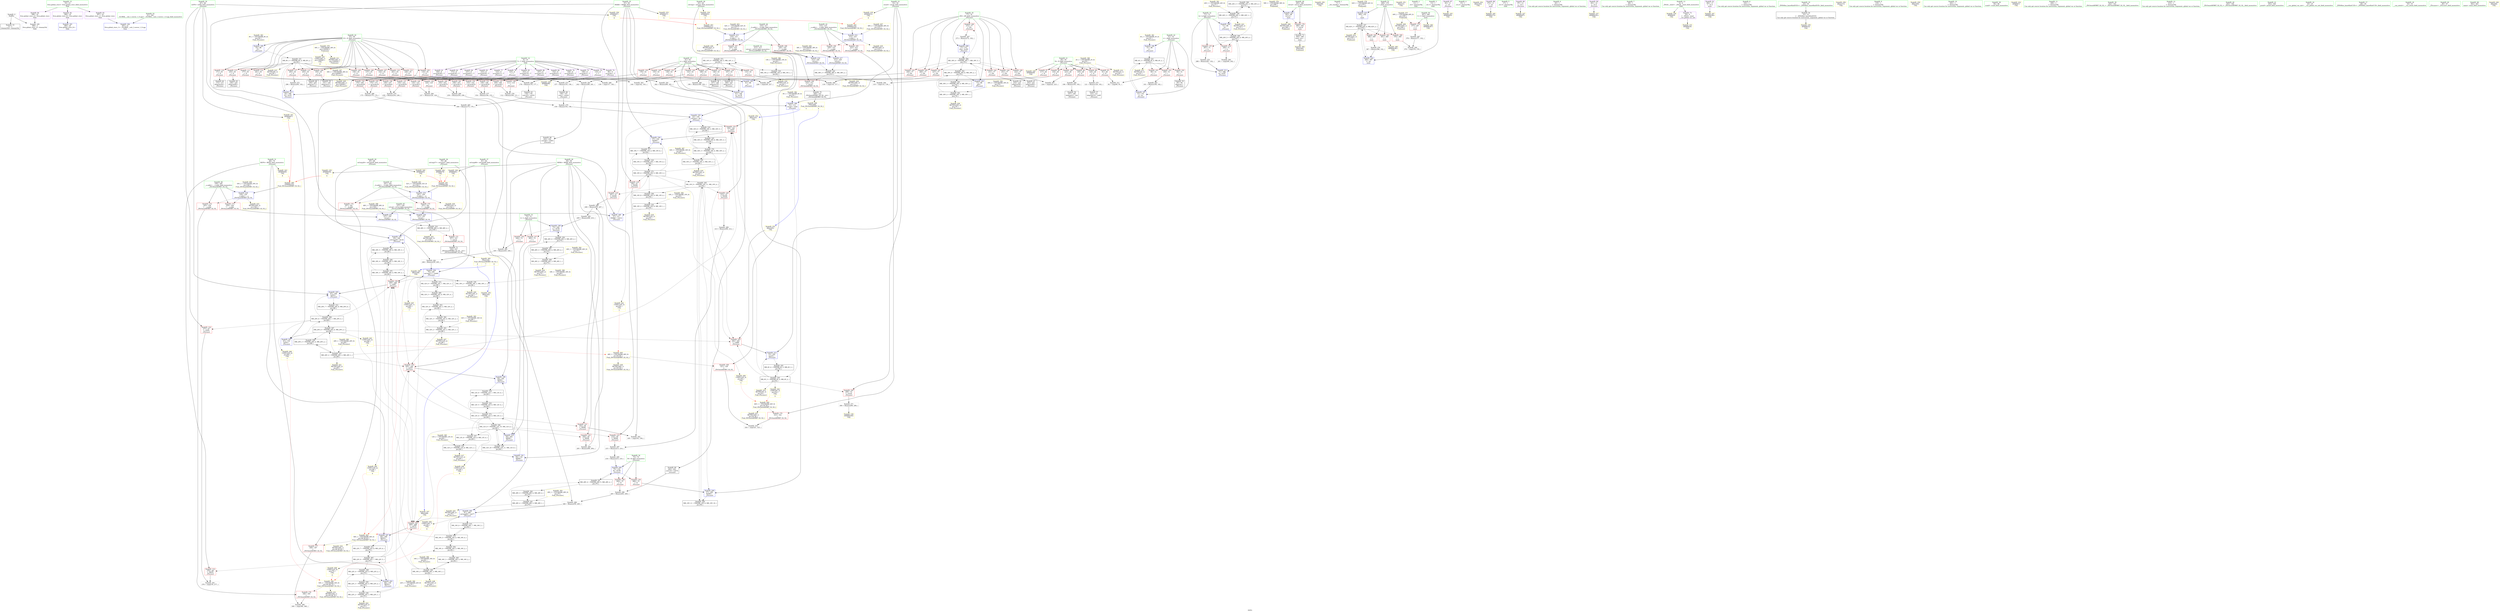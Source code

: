 digraph "SVFG" {
	label="SVFG";

	Node0x55f111d19080 [shape=record,color=grey,label="{NodeID: 0\nNullPtr}"];
	Node0x55f111d19080 -> Node0x55f111d45d90[style=solid];
	Node0x55f111d19080 -> Node0x55f111d4da40[style=solid];
	Node0x55f111d7f940 [shape=record,color=yellow,style=double,label="{NodeID: 443\nCSMU(20V_4)\npts\{68 \}\nCS[]|{<s0>9}}"];
	Node0x55f111d7f940:s0 -> Node0x55f111d4f310[style=dashed,color=red];
	Node0x55f111d72fa0 [shape=record,color=black,label="{NodeID: 360\nMR_24V_3 = PHI(MR_24V_5, MR_24V_2, )\npts\{72 \}\n}"];
	Node0x55f111d72fa0 -> Node0x55f111d6c6a0[style=dashed];
	Node0x55f111d55060 [shape=record,color=grey,label="{NodeID: 277\n154 = Binary(149, 153, )\n}"];
	Node0x55f111d55060 -> Node0x55f111d55360[style=solid];
	Node0x55f111d48310 [shape=record,color=blue,label="{NodeID: 194\n57\<--164\nMAXK\<--\n_Z5scasev\n}"];
	Node0x55f111d48310 -> Node0x55f111d654a0[style=dashed];
	Node0x55f111d45530 [shape=record,color=red,label="{NodeID: 111\n177\<--55\n\<--i5\n_Z5scasev\n}"];
	Node0x55f111d45530 -> Node0x55f111d55de0[style=solid];
	Node0x55f111d43800 [shape=record,color=green,label="{NodeID: 28\n63\<--64\nref.tmp\<--ref.tmp_field_insensitive\n_Z5scasev\n}"];
	Node0x55f111d43800 -> Node0x55f111d48240[style=solid];
	Node0x55f111d43800 -> Node0x55f111d51250[style=solid];
	Node0x55f111d4e3d0 [shape=record,color=yellow,style=double,label="{NodeID: 388\n18V_1 = ENCHI(MR_18V_0)\npts\{66 \}\nFun[_Z5scasev]}"];
	Node0x55f111d4e3d0 -> Node0x55f111d6b7a0[style=dashed];
	Node0x55f111d57a60 [shape=record,color=grey,label="{NodeID: 305\n228 = cmp(226, 227, )\n}"];
	Node0x55f111d50890 [shape=record,color=blue,label="{NodeID: 222\n365\<--88\nretval\<--\nmain\n}"];
	Node0x55f111d50890 -> Node0x55f111d4d430[style=dashed];
	Node0x55f111d50890 -> Node0x55f111d4f5b0[style=dashed];
	Node0x55f111d4b480 [shape=record,color=red,label="{NodeID: 139\n280\<--75\n\<--R\n_Z5scasev\n}"];
	Node0x55f111d4b480 -> Node0x55f111d48f40[style=solid];
	Node0x55f111d46060 [shape=record,color=black,label="{NodeID: 56\n107\<--106\nidxprom2\<--sub\n_Z5scasev\n}"];
	Node0x55f111d4fd10 [shape=record,color=yellow,style=double,label="{NodeID: 416\nRETMU(10V_2)\npts\{58 \}\nFun[_Z5scasev]}"];
	Node0x55f111d6a8a0 [shape=record,color=black,label="{NodeID: 333\nMR_12V_2 = PHI(MR_12V_8, MR_12V_1, )\npts\{60 \}\n}"];
	Node0x55f111d6a8a0 -> Node0x55f111d4df50[style=dashed];
	Node0x55f111d6a8a0 -> Node0x55f111d4fdf0[style=dashed];
	Node0x55f111d51f10 [shape=record,color=yellow,style=double,label="{NodeID: 250\nARet(98)\nCS[]}"];
	Node0x55f111d4cb40 [shape=record,color=red,label="{NodeID: 167\n320\<--316\n\<--__b.addr\n_ZSt3minIdERKT_S2_S2_\n}"];
	Node0x55f111d4cb40 -> Node0x55f111d4cce0[style=solid];
	Node0x55f111d47720 [shape=record,color=purple,label="{NodeID: 84\n237\<--8\narrayidx61\<--T\n_Z5scasev\n}"];
	Node0x55f111d47720 -> Node0x55f111d4c3f0[style=solid];
	Node0x55f111d3ae70 [shape=record,color=green,label="{NodeID: 1\n7\<--1\n__dso_handle\<--dummyObj\nGlob }"];
	Node0x55f111d7fa20 [shape=record,color=yellow,style=double,label="{NodeID: 444\nCSMU(12V_4)\npts\{60 \}\nCS[]|{<s0>6}}"];
	Node0x55f111d7fa20:s0 -> Node0x55f111d4eda0[style=dashed,color=red];
	Node0x55f111d734a0 [shape=record,color=black,label="{NodeID: 361\nMR_26V_3 = PHI(MR_26V_4, MR_26V_2, )\npts\{74 \}\n}"];
	Node0x55f111d734a0 -> Node0x55f111d6cba0[style=dashed];
	Node0x55f111d551e0 [shape=record,color=grey,label="{NodeID: 278\n112 = Binary(109, 111, )\n}"];
	Node0x55f111d551e0 -> Node0x55f111d4dce0[style=solid];
	Node0x55f111d483e0 [shape=record,color=blue,label="{NodeID: 195\n65\<--180\nref.tmp26\<--div34\n_Z5scasev\n}"];
	Node0x55f111d483e0 -> Node0x55f111d4c250[style=dashed];
	Node0x55f111d483e0 -> Node0x55f111d663a0[style=dashed];
	Node0x55f111d483e0 -> Node0x55f111d7fb80[style=dashed];
	Node0x55f111d45600 [shape=record,color=red,label="{NodeID: 112\n226\<--55\n\<--i5\n_Z5scasev\n}"];
	Node0x55f111d45600 -> Node0x55f111d57a60[style=solid];
	Node0x55f111d438d0 [shape=record,color=green,label="{NodeID: 29\n65\<--66\nref.tmp26\<--ref.tmp26_field_insensitive\n_Z5scasev\n}"];
	Node0x55f111d438d0 -> Node0x55f111d483e0[style=solid];
	Node0x55f111d438d0 -> Node0x55f111d51730[style=solid];
	Node0x55f111d4e4b0 [shape=record,color=yellow,style=double,label="{NodeID: 389\n20V_1 = ENCHI(MR_20V_0)\npts\{68 \}\nFun[_Z5scasev]}"];
	Node0x55f111d4e4b0 -> Node0x55f111d6bca0[style=dashed];
	Node0x55f111d57be0 [shape=record,color=grey,label="{NodeID: 306\n118 = cmp(116, 117, )\n}"];
	Node0x55f111d50960 [shape=record,color=blue,label="{NodeID: 223\n369\<--102\ni\<--\nmain\n}"];
	Node0x55f111d50960 -> Node0x55f111d68aa0[style=dashed];
	Node0x55f111d4b550 [shape=record,color=red,label="{NodeID: 140\n222\<--77\n\<--j50\n_Z5scasev\n}"];
	Node0x55f111d4b550 -> Node0x55f111d57d60[style=solid];
	Node0x55f111d46130 [shape=record,color=black,label="{NodeID: 57\n122\<--121\nidxprom10\<--sub9\n_Z5scasev\n}"];
	Node0x55f111d4fdf0 [shape=record,color=yellow,style=double,label="{NodeID: 417\nRETMU(12V_2)\npts\{60 \}\nFun[_Z5scasev]}"];
	Node0x55f111d6ada0 [shape=record,color=black,label="{NodeID: 334\nMR_14V_2 = PHI(MR_14V_4, MR_14V_1, )\npts\{62 \}\n}"];
	Node0x55f111d6ada0 -> Node0x55f111d48170[style=dashed];
	Node0x55f111d6ada0 -> Node0x55f111d4fed0[style=dashed];
	Node0x55f111d51fa0 [shape=record,color=yellow,style=double,label="{NodeID: 251\nARet(31)\nCS[]}"];
	Node0x55f111d4cc10 [shape=record,color=red,label="{NodeID: 168\n326\<--316\n\<--__b.addr\n_ZSt3minIdERKT_S2_S2_\n}"];
	Node0x55f111d4cc10 -> Node0x55f111d503b0[style=solid];
	Node0x55f111d477f0 [shape=record,color=purple,label="{NodeID: 85\n253\<--8\narrayidx70\<--T\n_Z5scasev\n}"];
	Node0x55f111d477f0 -> Node0x55f111d4c590[style=solid];
	Node0x55f111d41c40 [shape=record,color=green,label="{NodeID: 2\n11\<--1\n.str\<--dummyObj\nGlob }"];
	Node0x55f111d7fb80 [shape=record,color=yellow,style=double,label="{NodeID: 445\nCSMU(18V_6)\npts\{66 \}\nCS[]|{<s0>6}}"];
	Node0x55f111d7fb80:s0 -> Node0x55f111d4f040[style=dashed,color=red];
	Node0x55f111d739a0 [shape=record,color=black,label="{NodeID: 362\nMR_28V_3 = PHI(MR_28V_4, MR_28V_2, )\npts\{76 \}\n}"];
	Node0x55f111d739a0 -> Node0x55f111d6d0a0[style=dashed];
	Node0x55f111d55360 [shape=record,color=grey,label="{NodeID: 279\n159 = Binary(154, 158, )\n}"];
	Node0x55f111d55360 -> Node0x55f111d48240[style=solid];
	Node0x55f111d484b0 [shape=record,color=blue,label="{NodeID: 196\n59\<--185\nMINK\<--\n_Z5scasev\n}"];
	Node0x55f111d484b0 -> Node0x55f111d659a0[style=dashed];
	Node0x55f111d456d0 [shape=record,color=red,label="{NodeID: 113\n235\<--55\n\<--i5\n_Z5scasev\n}"];
	Node0x55f111d456d0 -> Node0x55f111d467b0[style=solid];
	Node0x55f111d439a0 [shape=record,color=green,label="{NodeID: 30\n67\<--68\nLEPS\<--LEPS_field_insensitive\n_Z5scasev\n}"];
	Node0x55f111d439a0 -> Node0x55f111d4aed0[style=solid];
	Node0x55f111d439a0 -> Node0x55f111d488c0[style=solid];
	Node0x55f111d439a0 -> Node0x55f111d48c00[style=solid];
	Node0x55f111d439a0 -> Node0x55f111d513f0[style=solid];
	Node0x55f111d439a0 -> Node0x55f111d51800[style=solid];
	Node0x55f111d4e590 [shape=record,color=yellow,style=double,label="{NodeID: 390\n22V_1 = ENCHI(MR_22V_0)\npts\{70 \}\nFun[_Z5scasev]}"];
	Node0x55f111d4e590 -> Node0x55f111d6c1a0[style=dashed];
	Node0x55f111d57d60 [shape=record,color=grey,label="{NodeID: 307\n224 = cmp(222, 223, )\n}"];
	Node0x55f111d50a30 [shape=record,color=blue,label="{NodeID: 224\n369\<--387\ni\<--inc\nmain\n}"];
	Node0x55f111d50a30 -> Node0x55f111d68aa0[style=dashed];
	Node0x55f111d4b620 [shape=record,color=red,label="{NodeID: 141\n227\<--77\n\<--j50\n_Z5scasev\n}"];
	Node0x55f111d4b620 -> Node0x55f111d57a60[style=solid];
	Node0x55f111d46200 [shape=record,color=black,label="{NodeID: 58\n147\<--146\nidxprom19\<--\n_Z5scasev\n}"];
	Node0x55f111d4fed0 [shape=record,color=yellow,style=double,label="{NodeID: 418\nRETMU(14V_2)\npts\{62 \}\nFun[_Z5scasev]}"];
	Node0x55f111d6b2a0 [shape=record,color=black,label="{NodeID: 335\nMR_16V_2 = PHI(MR_16V_3, MR_16V_1, )\npts\{64 \}\n}"];
	Node0x55f111d6b2a0 -> Node0x55f111d77db0[style=dashed];
	Node0x55f111d6b2a0 -> Node0x55f111d7e340[style=dashed];
	Node0x55f111d52030 [shape=record,color=yellow,style=double,label="{NodeID: 252\nARet(161)\nCS[]}"];
	Node0x55f111d52030 -> Node0x55f111d4bfe0[style=solid];
	Node0x55f111d4cce0 [shape=record,color=red,label="{NodeID: 169\n321\<--320\n\<--\n_ZSt3minIdERKT_S2_S2_\n}"];
	Node0x55f111d4cce0 -> Node0x55f111d581e0[style=solid];
	Node0x55f111d478c0 [shape=record,color=purple,label="{NodeID: 86\n257\<--8\narrayidx72\<--T\n_Z5scasev\n}"];
	Node0x55f111d478c0 -> Node0x55f111d4c660[style=solid];
	Node0x55f111d41cd0 [shape=record,color=green,label="{NodeID: 3\n13\<--1\n.str.1\<--dummyObj\nGlob }"];
	Node0x55f111d7fc60 [shape=record,color=yellow,style=double,label="{NodeID: 446\nCSMU(20V_6)\npts\{68 \}\nCS[]|{<s0>7}}"];
	Node0x55f111d7fc60:s0 -> Node0x55f111d4eda0[style=dashed,color=red];
	Node0x55f111d73ea0 [shape=record,color=black,label="{NodeID: 363\nMR_30V_3 = PHI(MR_30V_4, MR_30V_2, )\npts\{78 \}\n}"];
	Node0x55f111d73ea0 -> Node0x55f111d6d5a0[style=dashed];
	Node0x55f111d554e0 [shape=record,color=grey,label="{NodeID: 280\n190 = Binary(189, 102, )\n}"];
	Node0x55f111d554e0 -> Node0x55f111d48580[style=solid];
	Node0x55f111d48580 [shape=record,color=blue,label="{NodeID: 197\n61\<--190\nj\<--inc38\n_Z5scasev\n}"];
	Node0x55f111d48580 -> Node0x55f111d778e0[style=dashed];
	Node0x55f111d457a0 [shape=record,color=red,label="{NodeID: 114\n241\<--55\n\<--i5\n_Z5scasev\n}"];
	Node0x55f111d457a0 -> Node0x55f111d55660[style=solid];
	Node0x55f111d43a70 [shape=record,color=green,label="{NodeID: 31\n69\<--70\nREPS\<--REPS_field_insensitive\n_Z5scasev\n}"];
	Node0x55f111d43a70 -> Node0x55f111d4afa0[style=solid];
	Node0x55f111d43a70 -> Node0x55f111d48990[style=solid];
	Node0x55f111d43a70 -> Node0x55f111d48da0[style=solid];
	Node0x55f111d43a70 -> Node0x55f111d519a0[style=solid];
	Node0x55f111d4e670 [shape=record,color=yellow,style=double,label="{NodeID: 391\n24V_1 = ENCHI(MR_24V_0)\npts\{72 \}\nFun[_Z5scasev]}"];
	Node0x55f111d4e670 -> Node0x55f111d6c6a0[style=dashed];
	Node0x55f111d57ee0 [shape=record,color=grey,label="{NodeID: 308\n139 = cmp(137, 138, )\n}"];
	Node0x55f111d50b00 [shape=record,color=yellow,style=double,label="{NodeID: 225\nAPARM(83)\nCS[]}"];
	Node0x55f111d4b6f0 [shape=record,color=red,label="{NodeID: 142\n231\<--77\n\<--j50\n_Z5scasev\n}"];
	Node0x55f111d4b6f0 -> Node0x55f111d466e0[style=solid];
	Node0x55f111d462d0 [shape=record,color=black,label="{NodeID: 59\n151\<--150\nidxprom21\<--\n_Z5scasev\n}"];
	Node0x55f111d7e340 [shape=record,color=yellow,style=double,label="{NodeID: 419\nRETMU(16V_2)\npts\{64 \}\nFun[_Z5scasev]}"];
	Node0x55f111d6b7a0 [shape=record,color=black,label="{NodeID: 336\nMR_18V_2 = PHI(MR_18V_3, MR_18V_1, )\npts\{66 \}\n}"];
	Node0x55f111d6b7a0 -> Node0x55f111d782b0[style=dashed];
	Node0x55f111d6b7a0 -> Node0x55f111d7e3f0[style=dashed];
	Node0x55f111d520c0 [shape=record,color=yellow,style=double,label="{NodeID: 253\nARet(291)\nCS[]}"];
	Node0x55f111d520c0 -> Node0x55f111d4c800[style=solid];
	Node0x55f111d4cdb0 [shape=record,color=red,label="{NodeID: 170\n323\<--322\n\<--\n_ZSt3minIdERKT_S2_S2_\n}"];
	Node0x55f111d4cdb0 -> Node0x55f111d581e0[style=solid];
	Node0x55f111d47990 [shape=record,color=purple,label="{NodeID: 87\n83\<--11\n\<--.str\n_Z5scasev\n}"];
	Node0x55f111d47990 -> Node0x55f111d50b00[style=solid];
	Node0x55f111d41d60 [shape=record,color=green,label="{NodeID: 4\n15\<--1\n.str.2\<--dummyObj\nGlob }"];
	Node0x55f111d7fdc0 [shape=record,color=yellow,style=double,label="{NodeID: 447\nCSMU(32V_7)\npts\{80 \}\nCS[]|{<s0>7}}"];
	Node0x55f111d7fdc0:s0 -> Node0x55f111d4f040[style=dashed,color=red];
	Node0x55f111d743a0 [shape=record,color=black,label="{NodeID: 364\nMR_32V_3 = PHI(MR_32V_4, MR_32V_2, )\npts\{80 \}\n}"];
	Node0x55f111d743a0 -> Node0x55f111d6daa0[style=dashed];
	Node0x55f111d55660 [shape=record,color=grey,label="{NodeID: 281\n242 = Binary(240, 241, )\n}"];
	Node0x55f111d55660 -> Node0x55f111d46880[style=solid];
	Node0x55f111d48650 [shape=record,color=blue,label="{NodeID: 198\n71\<--88\nk\<--\n_Z5scasev\n}"];
	Node0x55f111d48650 -> Node0x55f111d6f8a0[style=dashed];
	Node0x55f111d45870 [shape=record,color=red,label="{NodeID: 115\n255\<--55\n\<--i5\n_Z5scasev\n}"];
	Node0x55f111d45870 -> Node0x55f111d46a20[style=solid];
	Node0x55f111d43b40 [shape=record,color=green,label="{NodeID: 32\n71\<--72\nk\<--k_field_insensitive\n_Z5scasev\n}"];
	Node0x55f111d43b40 -> Node0x55f111d4b070[style=solid];
	Node0x55f111d43b40 -> Node0x55f111d4b140[style=solid];
	Node0x55f111d43b40 -> Node0x55f111d48650[style=solid];
	Node0x55f111d43b40 -> Node0x55f111d490e0[style=solid];
	Node0x55f111d4e750 [shape=record,color=yellow,style=double,label="{NodeID: 392\n26V_1 = ENCHI(MR_26V_0)\npts\{74 \}\nFun[_Z5scasev]}"];
	Node0x55f111d4e750 -> Node0x55f111d6cba0[style=dashed];
	Node0x55f111d58060 [shape=record,color=grey,label="{NodeID: 309\n379 = cmp(376, 378, )\n}"];
	Node0x55f111d50bd0 [shape=record,color=yellow,style=double,label="{NodeID: 226\nAPARM(49)\nCS[]}"];
	Node0x55f111d4b7c0 [shape=record,color=red,label="{NodeID: 143\n240\<--77\n\<--j50\n_Z5scasev\n}"];
	Node0x55f111d4b7c0 -> Node0x55f111d55660[style=solid];
	Node0x55f111d463a0 [shape=record,color=black,label="{NodeID: 60\n158\<--157\nconv\<--sub24\n_Z5scasev\n}"];
	Node0x55f111d463a0 -> Node0x55f111d55360[style=solid];
	Node0x55f111d7e3f0 [shape=record,color=yellow,style=double,label="{NodeID: 420\nRETMU(18V_2)\npts\{66 \}\nFun[_Z5scasev]}"];
	Node0x55f111d6bca0 [shape=record,color=black,label="{NodeID: 337\nMR_20V_2 = PHI(MR_20V_3, MR_20V_1, )\npts\{68 \}\n}"];
	Node0x55f111d6bca0 -> Node0x55f111d4bfe0[style=dashed];
	Node0x55f111d6bca0 -> Node0x55f111d4c250[style=dashed];
	Node0x55f111d6bca0 -> Node0x55f111d6eea0[style=dashed];
	Node0x55f111d6bca0 -> Node0x55f111d725a0[style=dashed];
	Node0x55f111d6bca0 -> Node0x55f111d7e4a0[style=dashed];
	Node0x55f111d52150 [shape=record,color=yellow,style=double,label="{NodeID: 254\nARet(302)\nCS[]}"];
	Node0x55f111d4ce80 [shape=record,color=red,label="{NodeID: 171\n357\<--337\n\<--retval\n_ZSt3maxIdERKT_S2_S2_\n}"];
	Node0x55f111d4ce80 -> Node0x55f111d46c90[style=solid];
	Node0x55f111d47a60 [shape=record,color=purple,label="{NodeID: 88\n372\<--11\n\<--.str\nmain\n}"];
	Node0x55f111d47a60 -> Node0x55f111d51b40[style=solid];
	Node0x55f111d41df0 [shape=record,color=green,label="{NodeID: 5\n17\<--1\n.str.3\<--dummyObj\nGlob }"];
	Node0x55f111d7fea0 [shape=record,color=yellow,style=double,label="{NodeID: 448\nCSMU(22V_6)\npts\{70 \}\nCS[]|{<s0>8}}"];
	Node0x55f111d7fea0:s0 -> Node0x55f111d4eda0[style=dashed,color=red];
	Node0x55f111d748a0 [shape=record,color=black,label="{NodeID: 365\nMR_34V_3 = PHI(MR_34V_4, MR_34V_2, )\npts\{82 \}\n}"];
	Node0x55f111d748a0 -> Node0x55f111d6dfa0[style=dashed];
	Node0x55f111d557e0 [shape=record,color=grey,label="{NodeID: 282\n246 = Binary(239, 245, )\n}"];
	Node0x55f111d557e0 -> Node0x55f111d48b30[style=solid];
	Node0x55f111d48720 [shape=record,color=blue,label="{NodeID: 199\n73\<--209\nL\<--div46\n_Z5scasev\n}"];
	Node0x55f111d48720 -> Node0x55f111d4b210[style=dashed];
	Node0x55f111d48720 -> Node0x55f111d4b2e0[style=dashed];
	Node0x55f111d48720 -> Node0x55f111d6fda0[style=dashed];
	Node0x55f111d4a1d0 [shape=record,color=red,label="{NodeID: 116\n261\<--55\n\<--i5\n_Z5scasev\n}"];
	Node0x55f111d4a1d0 -> Node0x55f111d56560[style=solid];
	Node0x55f111d43c10 [shape=record,color=green,label="{NodeID: 33\n73\<--74\nL\<--L_field_insensitive\n_Z5scasev\n}"];
	Node0x55f111d43c10 -> Node0x55f111d4b210[style=solid];
	Node0x55f111d43c10 -> Node0x55f111d4b2e0[style=solid];
	Node0x55f111d43c10 -> Node0x55f111d48720[style=solid];
	Node0x55f111d4e830 [shape=record,color=yellow,style=double,label="{NodeID: 393\n28V_1 = ENCHI(MR_28V_0)\npts\{76 \}\nFun[_Z5scasev]}"];
	Node0x55f111d4e830 -> Node0x55f111d6d0a0[style=dashed];
	Node0x55f111d581e0 [shape=record,color=grey,label="{NodeID: 310\n324 = cmp(321, 323, )\n}"];
	Node0x55f111d50ca0 [shape=record,color=yellow,style=double,label="{NodeID: 227\nAPARM(97)\nCS[]}"];
	Node0x55f111d4b890 [shape=record,color=red,label="{NodeID: 144\n251\<--77\n\<--j50\n_Z5scasev\n}"];
	Node0x55f111d4b890 -> Node0x55f111d46950[style=solid];
	Node0x55f111d46470 [shape=record,color=black,label="{NodeID: 61\n168\<--167\nidxprom27\<--\n_Z5scasev\n}"];
	Node0x55f111d7e4a0 [shape=record,color=yellow,style=double,label="{NodeID: 421\nRETMU(20V_2)\npts\{68 \}\nFun[_Z5scasev]}"];
	Node0x55f111d6c1a0 [shape=record,color=black,label="{NodeID: 338\nMR_22V_2 = PHI(MR_22V_3, MR_22V_1, )\npts\{70 \}\n}"];
	Node0x55f111d6c1a0 -> Node0x55f111d4c250[style=dashed];
	Node0x55f111d6c1a0 -> Node0x55f111d6f3a0[style=dashed];
	Node0x55f111d6c1a0 -> Node0x55f111d72aa0[style=dashed];
	Node0x55f111d6c1a0 -> Node0x55f111d7e580[style=dashed];
	Node0x55f111d521e0 [shape=record,color=yellow,style=double,label="{NodeID: 255\nARet(182)\nCS[]}"];
	Node0x55f111d521e0 -> Node0x55f111d4c250[style=solid];
	Node0x55f111d4cf50 [shape=record,color=red,label="{NodeID: 172\n345\<--339\n\<--__a.addr\n_ZSt3maxIdERKT_S2_S2_\n}"];
	Node0x55f111d4cf50 -> Node0x55f111d4d290[style=solid];
	Node0x55f111d47b30 [shape=record,color=purple,label="{NodeID: 89\n97\<--13\n\<--.str.1\n_Z5scasev\n}"];
	Node0x55f111d47b30 -> Node0x55f111d50ca0[style=solid];
	Node0x55f111d42630 [shape=record,color=green,label="{NodeID: 6\n20\<--1\n\<--dummyObj\nCan only get source location for instruction, argument, global var or function.}"];
	Node0x55f111d80000 [shape=record,color=yellow,style=double,label="{NodeID: 449\nCSMU(34V_7)\npts\{82 \}\nCS[]|{<s0>8}}"];
	Node0x55f111d80000:s0 -> Node0x55f111d4f040[style=dashed,color=red];
	Node0x55f111d74da0 [shape=record,color=black,label="{NodeID: 366\nMR_20V_6 = PHI(MR_20V_7, MR_20V_5, )\npts\{68 \}\n}"];
	Node0x55f111d74da0 -> Node0x55f111d4aed0[style=dashed];
	Node0x55f111d74da0 -> Node0x55f111d4c4c0[style=dashed];
	Node0x55f111d74da0 -> Node0x55f111d48c00[style=dashed];
	Node0x55f111d74da0 -> Node0x55f111d63ba0[style=dashed];
	Node0x55f111d74da0 -> Node0x55f111d6eea0[style=dashed];
	Node0x55f111d74da0 -> Node0x55f111d7fc60[style=dashed];
	Node0x55f111d55960 [shape=record,color=grey,label="{NodeID: 283\n245 = Binary(243, 244, )\n}"];
	Node0x55f111d55960 -> Node0x55f111d557e0[style=solid];
	Node0x55f111d487f0 [shape=record,color=blue,label="{NodeID: 200\n75\<--216\nR\<--div49\n_Z5scasev\n}"];
	Node0x55f111d487f0 -> Node0x55f111d4b3b0[style=dashed];
	Node0x55f111d487f0 -> Node0x55f111d4b480[style=dashed];
	Node0x55f111d487f0 -> Node0x55f111d702a0[style=dashed];
	Node0x55f111d4a2a0 [shape=record,color=red,label="{NodeID: 117\n295\<--55\n\<--i5\n_Z5scasev\n}"];
	Node0x55f111d4a2a0 -> Node0x55f111d548e0[style=solid];
	Node0x55f111d43ce0 [shape=record,color=green,label="{NodeID: 34\n75\<--76\nR\<--R_field_insensitive\n_Z5scasev\n}"];
	Node0x55f111d43ce0 -> Node0x55f111d4b3b0[style=solid];
	Node0x55f111d43ce0 -> Node0x55f111d4b480[style=solid];
	Node0x55f111d43ce0 -> Node0x55f111d487f0[style=solid];
	Node0x55f111d4e910 [shape=record,color=yellow,style=double,label="{NodeID: 394\n30V_1 = ENCHI(MR_30V_0)\npts\{78 \}\nFun[_Z5scasev]}"];
	Node0x55f111d4e910 -> Node0x55f111d6d5a0[style=dashed];
	Node0x55f111d58360 [shape=record,color=grey,label="{NodeID: 311\n92 = cmp(90, 91, )\n}"];
	Node0x55f111d50d70 [shape=record,color=yellow,style=double,label="{NodeID: 228\nAPARM(96)\nCS[]}"];
	Node0x55f111d4b960 [shape=record,color=red,label="{NodeID: 145\n260\<--77\n\<--j50\n_Z5scasev\n}"];
	Node0x55f111d4b960 -> Node0x55f111d56560[style=solid];
	Node0x55f111d46540 [shape=record,color=black,label="{NodeID: 62\n172\<--171\nidxprom29\<--\n_Z5scasev\n}"];
	Node0x55f111d7e580 [shape=record,color=yellow,style=double,label="{NodeID: 422\nRETMU(22V_2)\npts\{70 \}\nFun[_Z5scasev]}"];
	Node0x55f111d6c6a0 [shape=record,color=black,label="{NodeID: 339\nMR_24V_2 = PHI(MR_24V_3, MR_24V_1, )\npts\{72 \}\n}"];
	Node0x55f111d6c6a0 -> Node0x55f111d48650[style=dashed];
	Node0x55f111d6c6a0 -> Node0x55f111d72fa0[style=dashed];
	Node0x55f111d6c6a0 -> Node0x55f111d7e660[style=dashed];
	Node0x55f111d52270 [shape=record,color=yellow,style=double,label="{NodeID: 256\nARet(248)\nCS[]}"];
	Node0x55f111d52270 -> Node0x55f111d4c4c0[style=solid];
	Node0x55f111d4d020 [shape=record,color=red,label="{NodeID: 173\n354\<--339\n\<--__a.addr\n_ZSt3maxIdERKT_S2_S2_\n}"];
	Node0x55f111d4d020 -> Node0x55f111d507c0[style=solid];
	Node0x55f111d47c00 [shape=record,color=purple,label="{NodeID: 90\n301\<--15\n\<--.str.2\n_Z5scasev\n}"];
	Node0x55f111d47c00 -> Node0x55f111d514c0[style=solid];
	Node0x55f111d426c0 [shape=record,color=green,label="{NodeID: 7\n88\<--1\n\<--dummyObj\nCan only get source location for instruction, argument, global var or function.}"];
	Node0x55f111d800e0 [shape=record,color=yellow,style=double,label="{NodeID: 450\nCSMU(36V_1)\npts\{100000 \}\nCS[]|{<s0>13}}"];
	Node0x55f111d800e0:s0 -> Node0x55f111d4ebb0[style=dashed,color=red];
	Node0x55f111d752a0 [shape=record,color=black,label="{NodeID: 367\nMR_22V_6 = PHI(MR_22V_7, MR_22V_5, )\npts\{70 \}\n}"];
	Node0x55f111d752a0 -> Node0x55f111d4afa0[style=dashed];
	Node0x55f111d752a0 -> Node0x55f111d4c4c0[style=dashed];
	Node0x55f111d752a0 -> Node0x55f111d4c730[style=dashed];
	Node0x55f111d752a0 -> Node0x55f111d48da0[style=dashed];
	Node0x55f111d752a0 -> Node0x55f111d640a0[style=dashed];
	Node0x55f111d752a0 -> Node0x55f111d6f3a0[style=dashed];
	Node0x55f111d752a0 -> Node0x55f111d7fea0[style=dashed];
	Node0x55f111d55ae0 [shape=record,color=grey,label="{NodeID: 284\n127 = Binary(124, 126, )\n}"];
	Node0x55f111d55ae0 -> Node0x55f111d4de80[style=solid];
	Node0x55f111d488c0 [shape=record,color=blue,label="{NodeID: 201\n67\<--130\nLEPS\<--\n_Z5scasev\n}"];
	Node0x55f111d488c0 -> Node0x55f111d74da0[style=dashed];
	Node0x55f111d4a370 [shape=record,color=red,label="{NodeID: 118\n194\<--57\n\<--MAXK\n_Z5scasev\n}"];
	Node0x55f111d4a370 -> Node0x55f111d575e0[style=solid];
	Node0x55f111d43db0 [shape=record,color=green,label="{NodeID: 35\n77\<--78\nj50\<--j50_field_insensitive\n_Z5scasev\n}"];
	Node0x55f111d43db0 -> Node0x55f111d4b550[style=solid];
	Node0x55f111d43db0 -> Node0x55f111d4b620[style=solid];
	Node0x55f111d43db0 -> Node0x55f111d4b6f0[style=solid];
	Node0x55f111d43db0 -> Node0x55f111d4b7c0[style=solid];
	Node0x55f111d43db0 -> Node0x55f111d4b890[style=solid];
	Node0x55f111d43db0 -> Node0x55f111d4b960[style=solid];
	Node0x55f111d43db0 -> Node0x55f111d4ba30[style=solid];
	Node0x55f111d43db0 -> Node0x55f111d48a60[style=solid];
	Node0x55f111d43db0 -> Node0x55f111d48e70[style=solid];
	Node0x55f111d4e9f0 [shape=record,color=yellow,style=double,label="{NodeID: 395\n32V_1 = ENCHI(MR_32V_0)\npts\{80 \}\nFun[_Z5scasev]}"];
	Node0x55f111d4e9f0 -> Node0x55f111d6daa0[style=dashed];
	Node0x55f111d63ba0 [shape=record,color=black,label="{NodeID: 312\nMR_20V_7 = PHI(MR_20V_8, MR_20V_6, )\npts\{68 \}\n}"];
	Node0x55f111d63ba0 -> Node0x55f111d74da0[style=dashed];
	Node0x55f111d50e40 [shape=record,color=yellow,style=double,label="{NodeID: 229\nAPARM(4)\nCS[]}"];
	Node0x55f111d4ba30 [shape=record,color=red,label="{NodeID: 146\n272\<--77\n\<--j50\n_Z5scasev\n}"];
	Node0x55f111d4ba30 -> Node0x55f111d49f20[style=solid];
	Node0x55f111d46610 [shape=record,color=black,label="{NodeID: 63\n179\<--178\nconv33\<--sub32\n_Z5scasev\n}"];
	Node0x55f111d46610 -> Node0x55f111d55c60[style=solid];
	Node0x55f111d7e660 [shape=record,color=yellow,style=double,label="{NodeID: 423\nRETMU(24V_2)\npts\{72 \}\nFun[_Z5scasev]}"];
	Node0x55f111d6cba0 [shape=record,color=black,label="{NodeID: 340\nMR_26V_2 = PHI(MR_26V_3, MR_26V_1, )\npts\{74 \}\n}"];
	Node0x55f111d6cba0 -> Node0x55f111d6fda0[style=dashed];
	Node0x55f111d6cba0 -> Node0x55f111d734a0[style=dashed];
	Node0x55f111d6cba0 -> Node0x55f111d7e740[style=dashed];
	Node0x55f111d52300 [shape=record,color=yellow,style=double,label="{NodeID: 257\nARet(268)\nCS[]}"];
	Node0x55f111d52300 -> Node0x55f111d4c730[style=solid];
	Node0x55f111d4d0f0 [shape=record,color=red,label="{NodeID: 174\n347\<--341\n\<--__b.addr\n_ZSt3maxIdERKT_S2_S2_\n}"];
	Node0x55f111d4d0f0 -> Node0x55f111d4d360[style=solid];
	Node0x55f111d47cd0 [shape=record,color=purple,label="{NodeID: 91\n382\<--17\n\<--.str.3\nmain\n}"];
	Node0x55f111d47cd0 -> Node0x55f111d51ce0[style=solid];
	Node0x55f111d42750 [shape=record,color=green,label="{NodeID: 8\n102\<--1\n\<--dummyObj\nCan only get source location for instruction, argument, global var or function.}"];
	Node0x55f111d757a0 [shape=record,color=black,label="{NodeID: 368\nMR_30V_6 = PHI(MR_30V_7, MR_30V_5, )\npts\{78 \}\n}"];
	Node0x55f111d757a0 -> Node0x55f111d4b550[style=dashed];
	Node0x55f111d757a0 -> Node0x55f111d4b620[style=dashed];
	Node0x55f111d757a0 -> Node0x55f111d4b6f0[style=dashed];
	Node0x55f111d757a0 -> Node0x55f111d4b7c0[style=dashed];
	Node0x55f111d757a0 -> Node0x55f111d4b890[style=dashed];
	Node0x55f111d757a0 -> Node0x55f111d4b960[style=dashed];
	Node0x55f111d757a0 -> Node0x55f111d4ba30[style=dashed];
	Node0x55f111d757a0 -> Node0x55f111d48e70[style=dashed];
	Node0x55f111d757a0 -> Node0x55f111d707a0[style=dashed];
	Node0x55f111d55c60 [shape=record,color=grey,label="{NodeID: 285\n180 = Binary(175, 179, )\n}"];
	Node0x55f111d55c60 -> Node0x55f111d483e0[style=solid];
	Node0x55f111d48990 [shape=record,color=blue,label="{NodeID: 202\n69\<--130\nREPS\<--\n_Z5scasev\n}"];
	Node0x55f111d48990 -> Node0x55f111d752a0[style=dashed];
	Node0x55f111d4a440 [shape=record,color=red,label="{NodeID: 119\n207\<--57\n\<--MAXK\n_Z5scasev\n}"];
	Node0x55f111d4a440 -> Node0x55f111d4a0a0[style=solid];
	Node0x55f111d43e80 [shape=record,color=green,label="{NodeID: 36\n79\<--80\nref.tmp57\<--ref.tmp57_field_insensitive\n_Z5scasev\n}"];
	Node0x55f111d43e80 -> Node0x55f111d48b30[style=solid];
	Node0x55f111d43e80 -> Node0x55f111d518d0[style=solid];
	Node0x55f111d4ead0 [shape=record,color=yellow,style=double,label="{NodeID: 396\n34V_1 = ENCHI(MR_34V_0)\npts\{82 \}\nFun[_Z5scasev]}"];
	Node0x55f111d4ead0 -> Node0x55f111d6dfa0[style=dashed];
	Node0x55f111d640a0 [shape=record,color=black,label="{NodeID: 313\nMR_22V_7 = PHI(MR_22V_8, MR_22V_6, )\npts\{70 \}\n}"];
	Node0x55f111d640a0 -> Node0x55f111d752a0[style=dashed];
	Node0x55f111d50f10 [shape=record,color=yellow,style=double,label="{NodeID: 230\nAPARM(32)\nCS[]}"];
	Node0x55f111d4bb00 [shape=record,color=red,label="{NodeID: 147\n109\<--108\n\<--arrayidx3\n_Z5scasev\n}"];
	Node0x55f111d4bb00 -> Node0x55f111d551e0[style=solid];
	Node0x55f111d466e0 [shape=record,color=black,label="{NodeID: 64\n232\<--231\nidxprom58\<--\n_Z5scasev\n}"];
	Node0x55f111d7e740 [shape=record,color=yellow,style=double,label="{NodeID: 424\nRETMU(26V_2)\npts\{74 \}\nFun[_Z5scasev]}"];
	Node0x55f111d6d0a0 [shape=record,color=black,label="{NodeID: 341\nMR_28V_2 = PHI(MR_28V_3, MR_28V_1, )\npts\{76 \}\n}"];
	Node0x55f111d6d0a0 -> Node0x55f111d702a0[style=dashed];
	Node0x55f111d6d0a0 -> Node0x55f111d739a0[style=dashed];
	Node0x55f111d6d0a0 -> Node0x55f111d7e820[style=dashed];
	Node0x55f111d49180 [shape=record,color=yellow,style=double,label="{NodeID: 258\nARet(373)\nCS[]}"];
	Node0x55f111d4d1c0 [shape=record,color=red,label="{NodeID: 175\n351\<--341\n\<--__b.addr\n_ZSt3maxIdERKT_S2_S2_\n}"];
	Node0x55f111d4d1c0 -> Node0x55f111d506f0[style=solid];
	Node0x55f111d47da0 [shape=record,color=purple,label="{NodeID: 92\n396\<--19\nllvm.global_ctors_0\<--llvm.global_ctors\nGlob }"];
	Node0x55f111d47da0 -> Node0x55f111d4d840[style=solid];
	Node0x55f111d427e0 [shape=record,color=green,label="{NodeID: 9\n130\<--1\n\<--dummyObj\nCan only get source location for instruction, argument, global var or function.}"];
	Node0x55f111d668a0 [shape=record,color=black,label="{NodeID: 369\nMR_32V_5 = PHI(MR_32V_6, MR_32V_4, )\npts\{80 \}\n}"];
	Node0x55f111d668a0 -> Node0x55f111d48b30[style=dashed];
	Node0x55f111d668a0 -> Node0x55f111d645a0[style=dashed];
	Node0x55f111d668a0 -> Node0x55f111d70ca0[style=dashed];
	Node0x55f111d55de0 [shape=record,color=grey,label="{NodeID: 286\n178 = Binary(176, 177, )\n}"];
	Node0x55f111d55de0 -> Node0x55f111d46610[style=solid];
	Node0x55f111d48a60 [shape=record,color=blue,label="{NodeID: 203\n77\<--88\nj50\<--\n_Z5scasev\n}"];
	Node0x55f111d48a60 -> Node0x55f111d757a0[style=dashed];
	Node0x55f111d4a510 [shape=record,color=red,label="{NodeID: 120\n212\<--57\n\<--MAXK\n_Z5scasev\n}"];
	Node0x55f111d4a510 -> Node0x55f111d56260[style=solid];
	Node0x55f111d43f50 [shape=record,color=green,label="{NodeID: 37\n81\<--82\nref.tmp68\<--ref.tmp68_field_insensitive\n_Z5scasev\n}"];
	Node0x55f111d43f50 -> Node0x55f111d48cd0[style=solid];
	Node0x55f111d43f50 -> Node0x55f111d51a70[style=solid];
	Node0x55f111d4ebb0 [shape=record,color=yellow,style=double,label="{NodeID: 397\n36V_1 = ENCHI(MR_36V_0)\npts\{100000 \}\nFun[_Z5scasev]}"];
	Node0x55f111d4ebb0 -> Node0x55f111d4bb00[style=dashed];
	Node0x55f111d4ebb0 -> Node0x55f111d4bbd0[style=dashed];
	Node0x55f111d4ebb0 -> Node0x55f111d4bca0[style=dashed];
	Node0x55f111d4ebb0 -> Node0x55f111d4bd70[style=dashed];
	Node0x55f111d4ebb0 -> Node0x55f111d4be40[style=dashed];
	Node0x55f111d4ebb0 -> Node0x55f111d4bf10[style=dashed];
	Node0x55f111d4ebb0 -> Node0x55f111d4c0b0[style=dashed];
	Node0x55f111d4ebb0 -> Node0x55f111d4c180[style=dashed];
	Node0x55f111d4ebb0 -> Node0x55f111d4c320[style=dashed];
	Node0x55f111d4ebb0 -> Node0x55f111d4c3f0[style=dashed];
	Node0x55f111d4ebb0 -> Node0x55f111d4c590[style=dashed];
	Node0x55f111d4ebb0 -> Node0x55f111d4c660[style=dashed];
	Node0x55f111d4ebb0 -> Node0x55f111d7eba0[style=dashed];
	Node0x55f111d645a0 [shape=record,color=black,label="{NodeID: 314\nMR_32V_6 = PHI(MR_32V_7, MR_32V_5, )\npts\{80 \}\n}"];
	Node0x55f111d645a0 -> Node0x55f111d668a0[style=dashed];
	Node0x55f111d50fe0 [shape=record,color=yellow,style=double,label="{NodeID: 231\nAPARM(30)\nCS[]}"];
	Node0x55f111d4bbd0 [shape=record,color=red,label="{NodeID: 148\n111\<--110\n\<--\n_Z5scasev\n}"];
	Node0x55f111d4bbd0 -> Node0x55f111d551e0[style=solid];
	Node0x55f111d467b0 [shape=record,color=black,label="{NodeID: 65\n236\<--235\nidxprom60\<--\n_Z5scasev\n}"];
	Node0x55f111d7e820 [shape=record,color=yellow,style=double,label="{NodeID: 425\nRETMU(28V_2)\npts\{76 \}\nFun[_Z5scasev]}"];
	Node0x55f111d6d5a0 [shape=record,color=black,label="{NodeID: 342\nMR_30V_2 = PHI(MR_30V_3, MR_30V_1, )\npts\{78 \}\n}"];
	Node0x55f111d6d5a0 -> Node0x55f111d707a0[style=dashed];
	Node0x55f111d6d5a0 -> Node0x55f111d73ea0[style=dashed];
	Node0x55f111d6d5a0 -> Node0x55f111d7e900[style=dashed];
	Node0x55f111d49210 [shape=record,color=yellow,style=double,label="{NodeID: 259\nARet(383)\nCS[]}"];
	Node0x55f111d4d290 [shape=record,color=red,label="{NodeID: 176\n346\<--345\n\<--\n_ZSt3maxIdERKT_S2_S2_\n}"];
	Node0x55f111d4d290 -> Node0x55f111d57160[style=solid];
	Node0x55f111d47ea0 [shape=record,color=purple,label="{NodeID: 93\n397\<--19\nllvm.global_ctors_1\<--llvm.global_ctors\nGlob }"];
	Node0x55f111d47ea0 -> Node0x55f111d4d940[style=solid];
	Node0x55f111d42870 [shape=record,color=green,label="{NodeID: 10\n202\<--1\n\<--dummyObj\nCan only get source location for instruction, argument, global var or function.}"];
	Node0x55f111d66da0 [shape=record,color=black,label="{NodeID: 370\nMR_34V_5 = PHI(MR_34V_6, MR_34V_4, )\npts\{82 \}\n}"];
	Node0x55f111d66da0 -> Node0x55f111d4c4c0[style=dashed];
	Node0x55f111d66da0 -> Node0x55f111d48cd0[style=dashed];
	Node0x55f111d66da0 -> Node0x55f111d64aa0[style=dashed];
	Node0x55f111d66da0 -> Node0x55f111d711a0[style=dashed];
	Node0x55f111d55f60 [shape=record,color=grey,label="{NodeID: 287\n378 = Binary(377, 102, )\n}"];
	Node0x55f111d55f60 -> Node0x55f111d58060[style=solid];
	Node0x55f111d48b30 [shape=record,color=blue,label="{NodeID: 204\n79\<--246\nref.tmp57\<--sub66\n_Z5scasev\n}"];
	Node0x55f111d48b30 -> Node0x55f111d4c4c0[style=dashed];
	Node0x55f111d48b30 -> Node0x55f111d4c730[style=dashed];
	Node0x55f111d48b30 -> Node0x55f111d645a0[style=dashed];
	Node0x55f111d48b30 -> Node0x55f111d7fdc0[style=dashed];
	Node0x55f111d4a5e0 [shape=record,color=red,label="{NodeID: 121\n193\<--59\n\<--MINK\n_Z5scasev\n}"];
	Node0x55f111d4a5e0 -> Node0x55f111d575e0[style=solid];
	Node0x55f111d44020 [shape=record,color=green,label="{NodeID: 38\n85\<--86\nscanf\<--scanf_field_insensitive\n}"];
	Node0x55f111d4ec90 [shape=record,color=yellow,style=double,label="{NodeID: 398\n48V_1 = ENCHI(MR_48V_0)\npts\{338 \}\nFun[_ZSt3maxIdERKT_S2_S2_]}"];
	Node0x55f111d4ec90 -> Node0x55f111d506f0[style=dashed];
	Node0x55f111d4ec90 -> Node0x55f111d507c0[style=dashed];
	Node0x55f111d64aa0 [shape=record,color=black,label="{NodeID: 315\nMR_34V_6 = PHI(MR_34V_7, MR_34V_5, )\npts\{82 \}\n}"];
	Node0x55f111d64aa0 -> Node0x55f111d66da0[style=dashed];
	Node0x55f111d510b0 [shape=record,color=yellow,style=double,label="{NodeID: 232\nAPARM(7)\nCS[]}"];
	Node0x55f111d4bca0 [shape=record,color=red,label="{NodeID: 149\n124\<--123\n\<--arrayidx11\n_Z5scasev\n}"];
	Node0x55f111d4bca0 -> Node0x55f111d55ae0[style=solid];
	Node0x55f111d46880 [shape=record,color=black,label="{NodeID: 66\n243\<--242\nconv64\<--sub63\n_Z5scasev\n}"];
	Node0x55f111d46880 -> Node0x55f111d55960[style=solid];
	Node0x55f111d7e900 [shape=record,color=yellow,style=double,label="{NodeID: 426\nRETMU(30V_2)\npts\{78 \}\nFun[_Z5scasev]}"];
	Node0x55f111d6daa0 [shape=record,color=black,label="{NodeID: 343\nMR_32V_2 = PHI(MR_32V_3, MR_32V_1, )\npts\{80 \}\n}"];
	Node0x55f111d6daa0 -> Node0x55f111d4c250[style=dashed];
	Node0x55f111d6daa0 -> Node0x55f111d70ca0[style=dashed];
	Node0x55f111d6daa0 -> Node0x55f111d743a0[style=dashed];
	Node0x55f111d6daa0 -> Node0x55f111d7e9e0[style=dashed];
	Node0x55f111d49330 [shape=record,color=yellow,style=double,label="{NodeID: 260\nFPARM(335)\nFun[_ZSt3maxIdERKT_S2_S2_]}"];
	Node0x55f111d49330 -> Node0x55f111d50550[style=solid];
	Node0x55f111d4d360 [shape=record,color=red,label="{NodeID: 177\n348\<--347\n\<--\n_ZSt3maxIdERKT_S2_S2_\n}"];
	Node0x55f111d4d360 -> Node0x55f111d57160[style=solid];
	Node0x55f111d47fa0 [shape=record,color=purple,label="{NodeID: 94\n398\<--19\nllvm.global_ctors_2\<--llvm.global_ctors\nGlob }"];
	Node0x55f111d47fa0 -> Node0x55f111d4da40[style=solid];
	Node0x55f111d42900 [shape=record,color=green,label="{NodeID: 11\n206\<--1\n\<--dummyObj\nCan only get source location for instruction, argument, global var or function.}"];
	Node0x55f111d66e90 [shape=record,color=black,label="{NodeID: 371\nMR_10V_4 = PHI(MR_10V_5, MR_10V_3, )\npts\{58 \}\n}"];
	Node0x55f111d66e90 -> Node0x55f111d4a370[style=dashed];
	Node0x55f111d66e90 -> Node0x55f111d4bfe0[style=dashed];
	Node0x55f111d66e90 -> Node0x55f111d48310[style=dashed];
	Node0x55f111d66e90 -> Node0x55f111d654a0[style=dashed];
	Node0x55f111d66e90 -> Node0x55f111d676a0[style=dashed];
	Node0x55f111d66e90 -> Node0x55f111d6e4a0[style=dashed];
	Node0x55f111d66e90 -> Node0x55f111d71ba0[style=dashed];
	Node0x55f111d66e90 -> Node0x55f111d7f5a0[style=dashed];
	Node0x55f111d560e0 [shape=record,color=grey,label="{NodeID: 288\n175 = Binary(170, 174, )\n}"];
	Node0x55f111d560e0 -> Node0x55f111d55c60[style=solid];
	Node0x55f111d48c00 [shape=record,color=blue,label="{NodeID: 205\n67\<--249\nLEPS\<--\n_Z5scasev\n}"];
	Node0x55f111d48c00 -> Node0x55f111d4c730[style=dashed];
	Node0x55f111d48c00 -> Node0x55f111d63ba0[style=dashed];
	Node0x55f111d4a6b0 [shape=record,color=red,label="{NodeID: 122\n204\<--59\n\<--MINK\n_Z5scasev\n}"];
	Node0x55f111d4a6b0 -> Node0x55f111d54460[style=solid];
	Node0x55f111d44120 [shape=record,color=green,label="{NodeID: 39\n162\<--163\n_ZSt3minIdERKT_S2_S2_\<--_ZSt3minIdERKT_S2_S2__field_insensitive\n}"];
	Node0x55f111d4eda0 [shape=record,color=yellow,style=double,label="{NodeID: 399\n54V_1 = ENCHI(MR_54V_0)\npts\{60 68 70 \}\nFun[_ZSt3maxIdERKT_S2_S2_]}"];
	Node0x55f111d4eda0 -> Node0x55f111d4d290[style=dashed];
	Node0x55f111d4eda0 -> Node0x55f111d7ed90[style=dashed];
	Node0x55f111d64fa0 [shape=record,color=black,label="{NodeID: 316\nMR_48V_3 = PHI(MR_48V_4, MR_48V_2, )\npts\{338 \}\n}"];
	Node0x55f111d64fa0 -> Node0x55f111d4ce80[style=dashed];
	Node0x55f111d64fa0 -> Node0x55f111d7ee70[style=dashed];
	Node0x55f111d51180 [shape=record,color=yellow,style=double,label="{NodeID: 233\nAPARM(57)\nCS[]|{<s0>5}}"];
	Node0x55f111d51180:s0 -> Node0x55f111d495d0[style=solid,color=red];
	Node0x55f111d4bd70 [shape=record,color=red,label="{NodeID: 150\n126\<--125\n\<--\n_Z5scasev\n}"];
	Node0x55f111d4bd70 -> Node0x55f111d55ae0[style=solid];
	Node0x55f111d46950 [shape=record,color=black,label="{NodeID: 67\n252\<--251\nidxprom69\<--\n_Z5scasev\n}"];
	Node0x55f111d7e9e0 [shape=record,color=yellow,style=double,label="{NodeID: 427\nRETMU(32V_2)\npts\{80 \}\nFun[_Z5scasev]}"];
	Node0x55f111d6dfa0 [shape=record,color=black,label="{NodeID: 344\nMR_34V_2 = PHI(MR_34V_3, MR_34V_1, )\npts\{82 \}\n}"];
	Node0x55f111d6dfa0 -> Node0x55f111d4c250[style=dashed];
	Node0x55f111d6dfa0 -> Node0x55f111d711a0[style=dashed];
	Node0x55f111d6dfa0 -> Node0x55f111d748a0[style=dashed];
	Node0x55f111d6dfa0 -> Node0x55f111d7eac0[style=dashed];
	Node0x55f111d49480 [shape=record,color=yellow,style=double,label="{NodeID: 261\nFPARM(336)\nFun[_ZSt3maxIdERKT_S2_S2_]}"];
	Node0x55f111d49480 -> Node0x55f111d50620[style=solid];
	Node0x55f111d4d430 [shape=record,color=red,label="{NodeID: 178\n390\<--365\n\<--retval\nmain\n}"];
	Node0x55f111d4d430 -> Node0x55f111d46d60[style=solid];
	Node0x55f111d480a0 [shape=record,color=red,label="{NodeID: 95\n91\<--49\n\<--N\n_Z5scasev\n}"];
	Node0x55f111d480a0 -> Node0x55f111d58360[style=solid];
	Node0x55f111d42990 [shape=record,color=green,label="{NodeID: 12\n210\<--1\n\<--dummyObj\nCan only get source location for instruction, argument, global var or function.}"];
	Node0x55f111d66f80 [shape=record,color=black,label="{NodeID: 372\nMR_12V_4 = PHI(MR_12V_5, MR_12V_3, )\npts\{60 \}\n}"];
	Node0x55f111d66f80 -> Node0x55f111d4a5e0[style=dashed];
	Node0x55f111d66f80 -> Node0x55f111d4c250[style=dashed];
	Node0x55f111d66f80 -> Node0x55f111d484b0[style=dashed];
	Node0x55f111d66f80 -> Node0x55f111d659a0[style=dashed];
	Node0x55f111d66f80 -> Node0x55f111d67ba0[style=dashed];
	Node0x55f111d66f80 -> Node0x55f111d6e9a0[style=dashed];
	Node0x55f111d66f80 -> Node0x55f111d720a0[style=dashed];
	Node0x55f111d66f80 -> Node0x55f111d7fa20[style=dashed];
	Node0x55f111d56260 [shape=record,color=grey,label="{NodeID: 289\n213 = Binary(206, 212, )\n}"];
	Node0x55f111d56260 -> Node0x55f111d56e60[style=solid];
	Node0x55f111d48cd0 [shape=record,color=blue,label="{NodeID: 206\n81\<--266\nref.tmp68\<--sub77\n_Z5scasev\n}"];
	Node0x55f111d48cd0 -> Node0x55f111d4c730[style=dashed];
	Node0x55f111d48cd0 -> Node0x55f111d64aa0[style=dashed];
	Node0x55f111d48cd0 -> Node0x55f111d80000[style=dashed];
	Node0x55f111d4a780 [shape=record,color=red,label="{NodeID: 123\n214\<--59\n\<--MINK\n_Z5scasev\n}"];
	Node0x55f111d4a780 -> Node0x55f111d56e60[style=solid];
	Node0x55f111d44220 [shape=record,color=green,label="{NodeID: 40\n183\<--184\n_ZSt3maxIdERKT_S2_S2_\<--_ZSt3maxIdERKT_S2_S2__field_insensitive\n}"];
	Node0x55f111d4ee80 [shape=record,color=yellow,style=double,label="{NodeID: 400\n50V_1 = ENCHI(MR_50V_0)\npts\{340 \}\nFun[_ZSt3maxIdERKT_S2_S2_]}"];
	Node0x55f111d4ee80 -> Node0x55f111d50550[style=dashed];
	Node0x55f111d654a0 [shape=record,color=black,label="{NodeID: 317\nMR_10V_7 = PHI(MR_10V_4, MR_10V_6, )\npts\{58 \}\n}"];
	Node0x55f111d654a0 -> Node0x55f111d676a0[style=dashed];
	Node0x55f111d51250 [shape=record,color=yellow,style=double,label="{NodeID: 234\nAPARM(63)\nCS[]|{<s0>5}}"];
	Node0x55f111d51250:s0 -> Node0x55f111d496c0[style=solid,color=red];
	Node0x55f111d4be40 [shape=record,color=red,label="{NodeID: 151\n149\<--148\n\<--arrayidx20\n_Z5scasev\n}"];
	Node0x55f111d4be40 -> Node0x55f111d55060[style=solid];
	Node0x55f111d46a20 [shape=record,color=black,label="{NodeID: 68\n256\<--255\nidxprom71\<--\n_Z5scasev\n}"];
	Node0x55f111d7eac0 [shape=record,color=yellow,style=double,label="{NodeID: 428\nRETMU(34V_2)\npts\{82 \}\nFun[_Z5scasev]}"];
	Node0x55f111d6e4a0 [shape=record,color=black,label="{NodeID: 345\nMR_10V_9 = PHI(MR_10V_11, MR_10V_4, )\npts\{58 \}\n}"];
	Node0x55f111d6e4a0 -> Node0x55f111d4a440[style=dashed];
	Node0x55f111d6e4a0 -> Node0x55f111d4a510[style=dashed];
	Node0x55f111d6e4a0 -> Node0x55f111d4c800[style=dashed];
	Node0x55f111d6e4a0 -> Node0x55f111d48f40[style=dashed];
	Node0x55f111d6e4a0 -> Node0x55f111d68fa0[style=dashed];
	Node0x55f111d6e4a0 -> Node0x55f111d71ba0[style=dashed];
	Node0x55f111d495d0 [shape=record,color=yellow,style=double,label="{NodeID: 262\nFPARM(310)\nFun[_ZSt3minIdERKT_S2_S2_]}"];
	Node0x55f111d495d0 -> Node0x55f111d50210[style=solid];
	Node0x55f111d4d500 [shape=record,color=red,label="{NodeID: 179\n377\<--367\n\<--C\nmain\n}"];
	Node0x55f111d4d500 -> Node0x55f111d55f60[style=solid];
	Node0x55f111d44900 [shape=record,color=red,label="{NodeID: 96\n105\<--49\n\<--N\n_Z5scasev\n}"];
	Node0x55f111d44900 -> Node0x55f111d569e0[style=solid];
	Node0x55f111d42a50 [shape=record,color=green,label="{NodeID: 13\n4\<--6\n_ZStL8__ioinit\<--_ZStL8__ioinit_field_insensitive\nGlob }"];
	Node0x55f111d42a50 -> Node0x55f111d46e30[style=solid];
	Node0x55f111d42a50 -> Node0x55f111d50e40[style=solid];
	Node0x55f111d778e0 [shape=record,color=black,label="{NodeID: 373\nMR_14V_4 = PHI(MR_14V_5, MR_14V_3, )\npts\{62 \}\n}"];
	Node0x55f111d778e0 -> Node0x55f111d4a850[style=dashed];
	Node0x55f111d778e0 -> Node0x55f111d4a920[style=dashed];
	Node0x55f111d778e0 -> Node0x55f111d4a9f0[style=dashed];
	Node0x55f111d778e0 -> Node0x55f111d4aac0[style=dashed];
	Node0x55f111d778e0 -> Node0x55f111d4ab90[style=dashed];
	Node0x55f111d778e0 -> Node0x55f111d4ac60[style=dashed];
	Node0x55f111d778e0 -> Node0x55f111d4ad30[style=dashed];
	Node0x55f111d778e0 -> Node0x55f111d4ae00[style=dashed];
	Node0x55f111d778e0 -> Node0x55f111d48580[style=dashed];
	Node0x55f111d778e0 -> Node0x55f111d6ada0[style=dashed];
	Node0x55f111d563e0 [shape=record,color=grey,label="{NodeID: 290\n259 = Binary(254, 258, )\n}"];
	Node0x55f111d563e0 -> Node0x55f111d56fe0[style=solid];
	Node0x55f111d48da0 [shape=record,color=blue,label="{NodeID: 207\n69\<--269\nREPS\<--\n_Z5scasev\n}"];
	Node0x55f111d48da0 -> Node0x55f111d640a0[style=dashed];
	Node0x55f111d4a850 [shape=record,color=red,label="{NodeID: 124\n133\<--61\n\<--j\n_Z5scasev\n}"];
	Node0x55f111d4a850 -> Node0x55f111d578e0[style=solid];
	Node0x55f111d44320 [shape=record,color=green,label="{NodeID: 41\n303\<--304\nprintf\<--printf_field_insensitive\n}"];
	Node0x55f111d4ef60 [shape=record,color=yellow,style=double,label="{NodeID: 401\n52V_1 = ENCHI(MR_52V_0)\npts\{342 \}\nFun[_ZSt3maxIdERKT_S2_S2_]}"];
	Node0x55f111d4ef60 -> Node0x55f111d50620[style=dashed];
	Node0x55f111d659a0 [shape=record,color=black,label="{NodeID: 318\nMR_12V_6 = PHI(MR_12V_7, MR_12V_4, )\npts\{60 \}\n}"];
	Node0x55f111d659a0 -> Node0x55f111d67ba0[style=dashed];
	Node0x55f111d51320 [shape=record,color=yellow,style=double,label="{NodeID: 235\nAPARM(53)\nCS[]|{<s0>9}}"];
	Node0x55f111d51320:s0 -> Node0x55f111d495d0[style=solid,color=red];
	Node0x55f111d4bf10 [shape=record,color=red,label="{NodeID: 152\n153\<--152\n\<--arrayidx22\n_Z5scasev\n}"];
	Node0x55f111d4bf10 -> Node0x55f111d55060[style=solid];
	Node0x55f111d46af0 [shape=record,color=black,label="{NodeID: 69\n263\<--262\nconv75\<--sub74\n_Z5scasev\n}"];
	Node0x55f111d46af0 -> Node0x55f111d56ce0[style=solid];
	Node0x55f111d7eba0 [shape=record,color=yellow,style=double,label="{NodeID: 429\nRETMU(36V_1)\npts\{100000 \}\nFun[_Z5scasev]}"];
	Node0x55f111d6e9a0 [shape=record,color=black,label="{NodeID: 346\nMR_12V_9 = PHI(MR_12V_10, MR_12V_4, )\npts\{60 \}\n}"];
	Node0x55f111d6e9a0 -> Node0x55f111d4a6b0[style=dashed];
	Node0x55f111d6e9a0 -> Node0x55f111d4a780[style=dashed];
	Node0x55f111d6e9a0 -> Node0x55f111d4c4c0[style=dashed];
	Node0x55f111d6e9a0 -> Node0x55f111d4c730[style=dashed];
	Node0x55f111d6e9a0 -> Node0x55f111d49010[style=dashed];
	Node0x55f111d6e9a0 -> Node0x55f111d694a0[style=dashed];
	Node0x55f111d6e9a0 -> Node0x55f111d720a0[style=dashed];
	Node0x55f111d496c0 [shape=record,color=yellow,style=double,label="{NodeID: 263\nFPARM(311)\nFun[_ZSt3minIdERKT_S2_S2_]}"];
	Node0x55f111d496c0 -> Node0x55f111d502e0[style=solid];
	Node0x55f111d4d5d0 [shape=record,color=red,label="{NodeID: 180\n376\<--369\n\<--i\nmain\n}"];
	Node0x55f111d4d5d0 -> Node0x55f111d58060[style=solid];
	Node0x55f111d449d0 [shape=record,color=red,label="{NodeID: 97\n117\<--49\n\<--N\n_Z5scasev\n}"];
	Node0x55f111d449d0 -> Node0x55f111d57be0[style=solid];
	Node0x55f111d42b50 [shape=record,color=green,label="{NodeID: 14\n8\<--10\nT\<--T_field_insensitive\nGlob }"];
	Node0x55f111d42b50 -> Node0x55f111d46f00[style=solid];
	Node0x55f111d42b50 -> Node0x55f111d46fd0[style=solid];
	Node0x55f111d42b50 -> Node0x55f111d470a0[style=solid];
	Node0x55f111d42b50 -> Node0x55f111d47170[style=solid];
	Node0x55f111d42b50 -> Node0x55f111d47240[style=solid];
	Node0x55f111d42b50 -> Node0x55f111d47310[style=solid];
	Node0x55f111d42b50 -> Node0x55f111d473e0[style=solid];
	Node0x55f111d42b50 -> Node0x55f111d474b0[style=solid];
	Node0x55f111d42b50 -> Node0x55f111d47580[style=solid];
	Node0x55f111d42b50 -> Node0x55f111d47650[style=solid];
	Node0x55f111d42b50 -> Node0x55f111d47720[style=solid];
	Node0x55f111d42b50 -> Node0x55f111d477f0[style=solid];
	Node0x55f111d42b50 -> Node0x55f111d478c0[style=solid];
	Node0x55f111d77db0 [shape=record,color=black,label="{NodeID: 374\nMR_16V_3 = PHI(MR_16V_4, MR_16V_2, )\npts\{64 \}\n}"];
	Node0x55f111d77db0 -> Node0x55f111d4c800[style=dashed];
	Node0x55f111d77db0 -> Node0x55f111d48240[style=dashed];
	Node0x55f111d77db0 -> Node0x55f111d65ea0[style=dashed];
	Node0x55f111d77db0 -> Node0x55f111d680a0[style=dashed];
	Node0x55f111d77db0 -> Node0x55f111d6b2a0[style=dashed];
	Node0x55f111d56560 [shape=record,color=grey,label="{NodeID: 291\n262 = Binary(260, 261, )\n}"];
	Node0x55f111d56560 -> Node0x55f111d46af0[style=solid];
	Node0x55f111d48e70 [shape=record,color=blue,label="{NodeID: 208\n77\<--273\nj50\<--inc80\n_Z5scasev\n}"];
	Node0x55f111d48e70 -> Node0x55f111d757a0[style=dashed];
	Node0x55f111d4a920 [shape=record,color=red,label="{NodeID: 125\n138\<--61\n\<--j\n_Z5scasev\n}"];
	Node0x55f111d4a920 -> Node0x55f111d57ee0[style=solid];
	Node0x55f111d44420 [shape=record,color=green,label="{NodeID: 42\n312\<--313\nretval\<--retval_field_insensitive\n_ZSt3minIdERKT_S2_S2_\n}"];
	Node0x55f111d44420 -> Node0x55f111d4c8d0[style=solid];
	Node0x55f111d44420 -> Node0x55f111d503b0[style=solid];
	Node0x55f111d44420 -> Node0x55f111d50480[style=solid];
	Node0x55f111d4f040 [shape=record,color=yellow,style=double,label="{NodeID: 402\n56V_1 = ENCHI(MR_56V_0)\npts\{66 80 82 \}\nFun[_ZSt3maxIdERKT_S2_S2_]}"];
	Node0x55f111d4f040 -> Node0x55f111d4d360[style=dashed];
	Node0x55f111d4f040 -> Node0x55f111d7f030[style=dashed];
	Node0x55f111d65ea0 [shape=record,color=black,label="{NodeID: 319\nMR_16V_6 = PHI(MR_16V_3, MR_16V_5, )\npts\{64 \}\n}"];
	Node0x55f111d65ea0 -> Node0x55f111d680a0[style=dashed];
	Node0x55f111d513f0 [shape=record,color=yellow,style=double,label="{NodeID: 236\nAPARM(67)\nCS[]|{<s0>9}}"];
	Node0x55f111d513f0:s0 -> Node0x55f111d496c0[style=solid,color=red];
	Node0x55f111d4bfe0 [shape=record,color=red,label="{NodeID: 153\n164\<--161\n\<--call25\n_Z5scasev\n}"];
	Node0x55f111d4bfe0 -> Node0x55f111d48310[style=solid];
	Node0x55f111d46bc0 [shape=record,color=black,label="{NodeID: 70\n309\<--332\n_ZSt3minIdERKT_S2_S2__ret\<--\n_ZSt3minIdERKT_S2_S2_\n}"];
	Node0x55f111d46bc0 -> Node0x55f111d49e30[style=solid];
	Node0x55f111d7ec80 [shape=record,color=yellow,style=double,label="{NodeID: 430\nRETMU(52V_2)\npts\{342 \}\nFun[_ZSt3maxIdERKT_S2_S2_]}"];
	Node0x55f111d6eea0 [shape=record,color=black,label="{NodeID: 347\nMR_20V_4 = PHI(MR_20V_6, MR_20V_2, )\npts\{68 \}\n}"];
	Node0x55f111d6eea0 -> Node0x55f111d4c800[style=dashed];
	Node0x55f111d6eea0 -> Node0x55f111d488c0[style=dashed];
	Node0x55f111d6eea0 -> Node0x55f111d725a0[style=dashed];
	Node0x55f111d6eea0 -> Node0x55f111d7f940[style=dashed];
	Node0x55f111d497e0 [shape=record,color=yellow,style=double,label="{NodeID: 264\nFRet(364)\nFun[main]}"];
	Node0x55f111d4d6a0 [shape=record,color=red,label="{NodeID: 181\n381\<--369\n\<--i\nmain\n}"];
	Node0x55f111d4d6a0 -> Node0x55f111d51db0[style=solid];
	Node0x55f111d44aa0 [shape=record,color=red,label="{NodeID: 98\n120\<--49\n\<--N\n_Z5scasev\n}"];
	Node0x55f111d44aa0 -> Node0x55f111d54d60[style=solid];
	Node0x55f111d42c50 [shape=record,color=green,label="{NodeID: 15\n19\<--23\nllvm.global_ctors\<--llvm.global_ctors_field_insensitive\nGlob }"];
	Node0x55f111d42c50 -> Node0x55f111d47da0[style=solid];
	Node0x55f111d42c50 -> Node0x55f111d47ea0[style=solid];
	Node0x55f111d42c50 -> Node0x55f111d47fa0[style=solid];
	Node0x55f111d782b0 [shape=record,color=black,label="{NodeID: 375\nMR_18V_3 = PHI(MR_18V_4, MR_18V_2, )\npts\{66 \}\n}"];
	Node0x55f111d782b0 -> Node0x55f111d4c4c0[style=dashed];
	Node0x55f111d782b0 -> Node0x55f111d4c730[style=dashed];
	Node0x55f111d782b0 -> Node0x55f111d483e0[style=dashed];
	Node0x55f111d782b0 -> Node0x55f111d663a0[style=dashed];
	Node0x55f111d782b0 -> Node0x55f111d685a0[style=dashed];
	Node0x55f111d782b0 -> Node0x55f111d6b7a0[style=dashed];
	Node0x55f111d566e0 [shape=record,color=grey,label="{NodeID: 292\n209 = Binary(208, 210, )\n}"];
	Node0x55f111d566e0 -> Node0x55f111d48720[style=solid];
	Node0x55f111d48f40 [shape=record,color=blue,label="{NodeID: 209\n57\<--280\nMAXK\<--\n_Z5scasev\n}"];
	Node0x55f111d48f40 -> Node0x55f111d68fa0[style=dashed];
	Node0x55f111d4a9f0 [shape=record,color=red,label="{NodeID: 126\n143\<--61\n\<--j\n_Z5scasev\n}"];
	Node0x55f111d4a9f0 -> Node0x55f111d57760[style=solid];
	Node0x55f111d444f0 [shape=record,color=green,label="{NodeID: 43\n314\<--315\n__a.addr\<--__a.addr_field_insensitive\n_ZSt3minIdERKT_S2_S2_\n}"];
	Node0x55f111d444f0 -> Node0x55f111d4c9a0[style=solid];
	Node0x55f111d444f0 -> Node0x55f111d4ca70[style=solid];
	Node0x55f111d444f0 -> Node0x55f111d50210[style=solid];
	Node0x55f111d4f120 [shape=record,color=yellow,style=double,label="{NodeID: 403\n42V_1 = ENCHI(MR_42V_0)\npts\{317 \}\nFun[_ZSt3minIdERKT_S2_S2_]}"];
	Node0x55f111d4f120 -> Node0x55f111d502e0[style=dashed];
	Node0x55f111d663a0 [shape=record,color=black,label="{NodeID: 320\nMR_18V_5 = PHI(MR_18V_6, MR_18V_3, )\npts\{66 \}\n}"];
	Node0x55f111d663a0 -> Node0x55f111d685a0[style=dashed];
	Node0x55f111d514c0 [shape=record,color=yellow,style=double,label="{NodeID: 237\nAPARM(301)\nCS[]}"];
	Node0x55f111d4c0b0 [shape=record,color=red,label="{NodeID: 154\n170\<--169\n\<--arrayidx28\n_Z5scasev\n}"];
	Node0x55f111d4c0b0 -> Node0x55f111d560e0[style=solid];
	Node0x55f111d46c90 [shape=record,color=black,label="{NodeID: 71\n334\<--357\n_ZSt3maxIdERKT_S2_S2__ret\<--\n_ZSt3maxIdERKT_S2_S2_\n}"];
	Node0x55f111d46c90 -> Node0x55f111d49ce0[style=solid];
	Node0x55f111d7ed90 [shape=record,color=yellow,style=double,label="{NodeID: 431\nRETMU(54V_1)\npts\{60 68 70 \}\nFun[_ZSt3maxIdERKT_S2_S2_]}"];
	Node0x55f111d6f3a0 [shape=record,color=black,label="{NodeID: 348\nMR_22V_4 = PHI(MR_22V_6, MR_22V_2, )\npts\{70 \}\n}"];
	Node0x55f111d6f3a0 -> Node0x55f111d48990[style=dashed];
	Node0x55f111d6f3a0 -> Node0x55f111d72aa0[style=dashed];
	Node0x55f111d49ce0 [shape=record,color=yellow,style=double,label="{NodeID: 265\nFRet(334)\nFun[_ZSt3maxIdERKT_S2_S2_]|{<s0>6|<s1>7|<s2>8}}"];
	Node0x55f111d49ce0:s0 -> Node0x55f111d521e0[style=solid,color=blue];
	Node0x55f111d49ce0:s1 -> Node0x55f111d52270[style=solid,color=blue];
	Node0x55f111d49ce0:s2 -> Node0x55f111d52300[style=solid,color=blue];
	Node0x55f111d4d770 [shape=record,color=red,label="{NodeID: 182\n386\<--369\n\<--i\nmain\n}"];
	Node0x55f111d4d770 -> Node0x55f111d54ee0[style=solid];
	Node0x55f111d44b70 [shape=record,color=red,label="{NodeID: 99\n134\<--49\n\<--N\n_Z5scasev\n}"];
	Node0x55f111d44b70 -> Node0x55f111d578e0[style=solid];
	Node0x55f111d42d50 [shape=record,color=green,label="{NodeID: 16\n24\<--25\n__cxx_global_var_init\<--__cxx_global_var_init_field_insensitive\n}"];
	Node0x55f111d787b0 [shape=record,color=yellow,style=double,label="{NodeID: 376\n58V_1 = ENCHI(MR_58V_0)\npts\{366 \}\nFun[main]}"];
	Node0x55f111d787b0 -> Node0x55f111d50890[style=dashed];
	Node0x55f111d56860 [shape=record,color=grey,label="{NodeID: 293\n101 = Binary(100, 102, )\n}"];
	Node0x55f111d56860 -> Node0x55f111d4dc10[style=solid];
	Node0x55f111d49010 [shape=record,color=blue,label="{NodeID: 210\n59\<--283\nMINK\<--\n_Z5scasev\n}"];
	Node0x55f111d49010 -> Node0x55f111d694a0[style=dashed];
	Node0x55f111d4aac0 [shape=record,color=red,label="{NodeID: 127\n146\<--61\n\<--j\n_Z5scasev\n}"];
	Node0x55f111d4aac0 -> Node0x55f111d46200[style=solid];
	Node0x55f111d445c0 [shape=record,color=green,label="{NodeID: 44\n316\<--317\n__b.addr\<--__b.addr_field_insensitive\n_ZSt3minIdERKT_S2_S2_\n}"];
	Node0x55f111d445c0 -> Node0x55f111d4cb40[style=solid];
	Node0x55f111d445c0 -> Node0x55f111d4cc10[style=solid];
	Node0x55f111d445c0 -> Node0x55f111d502e0[style=solid];
	Node0x55f111d4f230 [shape=record,color=yellow,style=double,label="{NodeID: 404\n44V_1 = ENCHI(MR_44V_0)\npts\{54 58 \}\nFun[_ZSt3minIdERKT_S2_S2_]}"];
	Node0x55f111d4f230 -> Node0x55f111d4cdb0[style=dashed];
	Node0x55f111d4f230 -> Node0x55f111d7f300[style=dashed];
	Node0x55f111d670b0 [shape=record,color=black,label="{NodeID: 321\nMR_4V_3 = PHI(MR_4V_4, MR_4V_2, )\npts\{52 \}\n}"];
	Node0x55f111d670b0 -> Node0x55f111d44d10[style=dashed];
	Node0x55f111d670b0 -> Node0x55f111d44de0[style=dashed];
	Node0x55f111d670b0 -> Node0x55f111d44eb0[style=dashed];
	Node0x55f111d670b0 -> Node0x55f111d4dc10[style=dashed];
	Node0x55f111d670b0 -> Node0x55f111d4fa70[style=dashed];
	Node0x55f111d51590 [shape=record,color=yellow,style=double,label="{NodeID: 238\nAPARM(300)\nCS[]}"];
	Node0x55f111d4c180 [shape=record,color=red,label="{NodeID: 155\n174\<--173\n\<--arrayidx30\n_Z5scasev\n}"];
	Node0x55f111d4c180 -> Node0x55f111d560e0[style=solid];
	Node0x55f111d46d60 [shape=record,color=black,label="{NodeID: 72\n364\<--390\nmain_ret\<--\nmain\n}"];
	Node0x55f111d46d60 -> Node0x55f111d497e0[style=solid];
	Node0x55f111d7ee70 [shape=record,color=yellow,style=double,label="{NodeID: 432\nRETMU(48V_3)\npts\{338 \}\nFun[_ZSt3maxIdERKT_S2_S2_]}"];
	Node0x55f111d6f8a0 [shape=record,color=black,label="{NodeID: 349\nMR_24V_5 = PHI(MR_24V_6, MR_24V_4, )\npts\{72 \}\n}"];
	Node0x55f111d6f8a0 -> Node0x55f111d4b070[style=dashed];
	Node0x55f111d6f8a0 -> Node0x55f111d4b140[style=dashed];
	Node0x55f111d6f8a0 -> Node0x55f111d490e0[style=dashed];
	Node0x55f111d6f8a0 -> Node0x55f111d72fa0[style=dashed];
	Node0x55f111d49e30 [shape=record,color=yellow,style=double,label="{NodeID: 266\nFRet(309)\nFun[_ZSt3minIdERKT_S2_S2_]|{<s0>5|<s1>9}}"];
	Node0x55f111d49e30:s0 -> Node0x55f111d52030[style=solid,color=blue];
	Node0x55f111d49e30:s1 -> Node0x55f111d520c0[style=solid,color=blue];
	Node0x55f111d4d840 [shape=record,color=blue,label="{NodeID: 183\n396\<--20\nllvm.global_ctors_0\<--\nGlob }"];
	Node0x55f111d44c40 [shape=record,color=red,label="{NodeID: 100\n223\<--49\n\<--N\n_Z5scasev\n}"];
	Node0x55f111d44c40 -> Node0x55f111d57d60[style=solid];
	Node0x55f111d42e50 [shape=record,color=green,label="{NodeID: 17\n28\<--29\n_ZNSt8ios_base4InitC1Ev\<--_ZNSt8ios_base4InitC1Ev_field_insensitive\n}"];
	Node0x55f111d792d0 [shape=record,color=yellow,style=double,label="{NodeID: 377\n60V_1 = ENCHI(MR_60V_0)\npts\{368 \}\nFun[main]}"];
	Node0x55f111d792d0 -> Node0x55f111d4d500[style=dashed];
	Node0x55f111d792d0 -> Node0x55f111d4f6c0[style=dashed];
	Node0x55f111d569e0 [shape=record,color=grey,label="{NodeID: 294\n106 = Binary(105, 102, )\n}"];
	Node0x55f111d569e0 -> Node0x55f111d46060[style=solid];
	Node0x55f111d490e0 [shape=record,color=blue,label="{NodeID: 211\n71\<--288\nk\<--inc87\n_Z5scasev\n}"];
	Node0x55f111d490e0 -> Node0x55f111d6f8a0[style=dashed];
	Node0x55f111d4ab90 [shape=record,color=red,label="{NodeID: 128\n155\<--61\n\<--j\n_Z5scasev\n}"];
	Node0x55f111d4ab90 -> Node0x55f111d54a60[style=solid];
	Node0x55f111d44690 [shape=record,color=green,label="{NodeID: 45\n337\<--338\nretval\<--retval_field_insensitive\n_ZSt3maxIdERKT_S2_S2_\n}"];
	Node0x55f111d44690 -> Node0x55f111d4ce80[style=solid];
	Node0x55f111d44690 -> Node0x55f111d506f0[style=solid];
	Node0x55f111d44690 -> Node0x55f111d507c0[style=solid];
	Node0x55f111d4f310 [shape=record,color=yellow,style=double,label="{NodeID: 405\n46V_1 = ENCHI(MR_46V_0)\npts\{64 68 \}\nFun[_ZSt3minIdERKT_S2_S2_]}"];
	Node0x55f111d4f310 -> Node0x55f111d4cce0[style=dashed];
	Node0x55f111d4f310 -> Node0x55f111d7f3e0[style=dashed];
	Node0x55f111d671a0 [shape=record,color=black,label="{NodeID: 322\nMR_38V_3 = PHI(MR_38V_4, MR_38V_2, )\npts\{313 \}\n}"];
	Node0x55f111d671a0 -> Node0x55f111d4c8d0[style=dashed];
	Node0x55f111d671a0 -> Node0x55f111d7f4c0[style=dashed];
	Node0x55f111d51660 [shape=record,color=yellow,style=double,label="{NodeID: 239\nAPARM(59)\nCS[]|{<s0>6}}"];
	Node0x55f111d51660:s0 -> Node0x55f111d49330[style=solid,color=red];
	Node0x55f111d4c250 [shape=record,color=red,label="{NodeID: 156\n185\<--182\n\<--call35\n_Z5scasev\n}"];
	Node0x55f111d4c250 -> Node0x55f111d484b0[style=solid];
	Node0x55f111d46e30 [shape=record,color=purple,label="{NodeID: 73\n30\<--4\n\<--_ZStL8__ioinit\n__cxx_global_var_init\n}"];
	Node0x55f111d46e30 -> Node0x55f111d50fe0[style=solid];
	Node0x55f111d7ef50 [shape=record,color=yellow,style=double,label="{NodeID: 433\nRETMU(50V_2)\npts\{340 \}\nFun[_ZSt3maxIdERKT_S2_S2_]}"];
	Node0x55f111d6fda0 [shape=record,color=black,label="{NodeID: 350\nMR_26V_4 = PHI(MR_26V_5, MR_26V_2, )\npts\{74 \}\n}"];
	Node0x55f111d6fda0 -> Node0x55f111d48720[style=dashed];
	Node0x55f111d6fda0 -> Node0x55f111d734a0[style=dashed];
	Node0x55f111d49f20 [shape=record,color=grey,label="{NodeID: 267\n273 = Binary(272, 102, )\n}"];
	Node0x55f111d49f20 -> Node0x55f111d48e70[style=solid];
	Node0x55f111d4d940 [shape=record,color=blue,label="{NodeID: 184\n397\<--21\nllvm.global_ctors_1\<--_GLOBAL__sub_I_voover_1_0.cpp\nGlob }"];
	Node0x55f111d44d10 [shape=record,color=red,label="{NodeID: 101\n90\<--51\n\<--i\n_Z5scasev\n}"];
	Node0x55f111d44d10 -> Node0x55f111d58360[style=solid];
	Node0x55f111d42f50 [shape=record,color=green,label="{NodeID: 18\n34\<--35\n__cxa_atexit\<--__cxa_atexit_field_insensitive\n}"];
	Node0x55f111d793b0 [shape=record,color=yellow,style=double,label="{NodeID: 378\n62V_1 = ENCHI(MR_62V_0)\npts\{370 \}\nFun[main]}"];
	Node0x55f111d793b0 -> Node0x55f111d50960[style=dashed];
	Node0x55f111d56b60 [shape=record,color=grey,label="{NodeID: 295\n216 = Binary(215, 210, )\n}"];
	Node0x55f111d56b60 -> Node0x55f111d487f0[style=solid];
	Node0x55f111d50070 [shape=record,color=blue,label="{NodeID: 212\n53\<--292\nresult\<--\n_Z5scasev\n}"];
	Node0x55f111d50070 -> Node0x55f111d716a0[style=dashed];
	Node0x55f111d4ac60 [shape=record,color=red,label="{NodeID: 129\n167\<--61\n\<--j\n_Z5scasev\n}"];
	Node0x55f111d4ac60 -> Node0x55f111d46470[style=solid];
	Node0x55f111d44760 [shape=record,color=green,label="{NodeID: 46\n339\<--340\n__a.addr\<--__a.addr_field_insensitive\n_ZSt3maxIdERKT_S2_S2_\n}"];
	Node0x55f111d44760 -> Node0x55f111d4cf50[style=solid];
	Node0x55f111d44760 -> Node0x55f111d4d020[style=solid];
	Node0x55f111d44760 -> Node0x55f111d50550[style=solid];
	Node0x55f111d4f3f0 [shape=record,color=yellow,style=double,label="{NodeID: 406\n38V_1 = ENCHI(MR_38V_0)\npts\{313 \}\nFun[_ZSt3minIdERKT_S2_S2_]}"];
	Node0x55f111d4f3f0 -> Node0x55f111d503b0[style=dashed];
	Node0x55f111d4f3f0 -> Node0x55f111d50480[style=dashed];
	Node0x55f111d676a0 [shape=record,color=black,label="{NodeID: 323\nMR_10V_5 = PHI(MR_10V_7, MR_10V_4, )\npts\{58 \}\n}"];
	Node0x55f111d676a0 -> Node0x55f111d66e90[style=dashed];
	Node0x55f111d51730 [shape=record,color=yellow,style=double,label="{NodeID: 240\nAPARM(65)\nCS[]|{<s0>6}}"];
	Node0x55f111d51730:s0 -> Node0x55f111d49480[style=solid,color=red];
	Node0x55f111d4c320 [shape=record,color=red,label="{NodeID: 157\n234\<--233\n\<--arrayidx59\n_Z5scasev\n}"];
	Node0x55f111d4c320 -> Node0x55f111d54be0[style=solid];
	Node0x55f111d46f00 [shape=record,color=purple,label="{NodeID: 74\n96\<--8\narrayidx\<--T\n_Z5scasev\n}"];
	Node0x55f111d46f00 -> Node0x55f111d50d70[style=solid];
	Node0x55f111d7f030 [shape=record,color=yellow,style=double,label="{NodeID: 434\nRETMU(56V_1)\npts\{66 80 82 \}\nFun[_ZSt3maxIdERKT_S2_S2_]}"];
	Node0x55f111d702a0 [shape=record,color=black,label="{NodeID: 351\nMR_28V_4 = PHI(MR_28V_5, MR_28V_2, )\npts\{76 \}\n}"];
	Node0x55f111d702a0 -> Node0x55f111d487f0[style=dashed];
	Node0x55f111d702a0 -> Node0x55f111d739a0[style=dashed];
	Node0x55f111d4a0a0 [shape=record,color=grey,label="{NodeID: 268\n208 = Binary(205, 207, )\n}"];
	Node0x55f111d4a0a0 -> Node0x55f111d566e0[style=solid];
	Node0x55f111d4da40 [shape=record,color=blue, style = dotted,label="{NodeID: 185\n398\<--3\nllvm.global_ctors_2\<--dummyVal\nGlob }"];
	Node0x55f111d44de0 [shape=record,color=red,label="{NodeID: 102\n94\<--51\n\<--i\n_Z5scasev\n}"];
	Node0x55f111d44de0 -> Node0x55f111d45f90[style=solid];
	Node0x55f111d43050 [shape=record,color=green,label="{NodeID: 19\n33\<--39\n_ZNSt8ios_base4InitD1Ev\<--_ZNSt8ios_base4InitD1Ev_field_insensitive\n}"];
	Node0x55f111d43050 -> Node0x55f111d45e90[style=solid];
	Node0x55f111d79490 [shape=record,color=yellow,style=double,label="{NodeID: 379\n36V_1 = ENCHI(MR_36V_0)\npts\{100000 \}\nFun[main]}"];
	Node0x55f111d79490 -> Node0x55f111d4f880[style=dashed];
	Node0x55f111d79490 -> Node0x55f111d800e0[style=dashed];
	Node0x55f111d56ce0 [shape=record,color=grey,label="{NodeID: 296\n265 = Binary(263, 264, )\n}"];
	Node0x55f111d56ce0 -> Node0x55f111d56fe0[style=solid];
	Node0x55f111d50140 [shape=record,color=blue,label="{NodeID: 213\n55\<--296\ni5\<--inc91\n_Z5scasev\n}"];
	Node0x55f111d50140 -> Node0x55f111d69ea0[style=dashed];
	Node0x55f111d4ad30 [shape=record,color=red,label="{NodeID: 130\n176\<--61\n\<--j\n_Z5scasev\n}"];
	Node0x55f111d4ad30 -> Node0x55f111d55de0[style=solid];
	Node0x55f111d44830 [shape=record,color=green,label="{NodeID: 47\n341\<--342\n__b.addr\<--__b.addr_field_insensitive\n_ZSt3maxIdERKT_S2_S2_\n}"];
	Node0x55f111d44830 -> Node0x55f111d4d0f0[style=solid];
	Node0x55f111d44830 -> Node0x55f111d4d1c0[style=solid];
	Node0x55f111d44830 -> Node0x55f111d50620[style=solid];
	Node0x55f111d4f4d0 [shape=record,color=yellow,style=double,label="{NodeID: 407\n40V_1 = ENCHI(MR_40V_0)\npts\{315 \}\nFun[_ZSt3minIdERKT_S2_S2_]}"];
	Node0x55f111d4f4d0 -> Node0x55f111d50210[style=dashed];
	Node0x55f111d67ba0 [shape=record,color=black,label="{NodeID: 324\nMR_12V_5 = PHI(MR_12V_6, MR_12V_4, )\npts\{60 \}\n}"];
	Node0x55f111d67ba0 -> Node0x55f111d66f80[style=dashed];
	Node0x55f111d51800 [shape=record,color=yellow,style=double,label="{NodeID: 241\nAPARM(67)\nCS[]|{<s0>7}}"];
	Node0x55f111d51800:s0 -> Node0x55f111d49330[style=solid,color=red];
	Node0x55f111d4c3f0 [shape=record,color=red,label="{NodeID: 158\n238\<--237\n\<--arrayidx61\n_Z5scasev\n}"];
	Node0x55f111d4c3f0 -> Node0x55f111d54be0[style=solid];
	Node0x55f111d46fd0 [shape=record,color=purple,label="{NodeID: 75\n108\<--8\narrayidx3\<--T\n_Z5scasev\n}"];
	Node0x55f111d46fd0 -> Node0x55f111d4bb00[style=solid];
	Node0x55f111d7f110 [shape=record,color=yellow,style=double,label="{NodeID: 435\nRETMU(40V_2)\npts\{315 \}\nFun[_ZSt3minIdERKT_S2_S2_]}"];
	Node0x55f111d707a0 [shape=record,color=black,label="{NodeID: 352\nMR_30V_4 = PHI(MR_30V_6, MR_30V_2, )\npts\{78 \}\n}"];
	Node0x55f111d707a0 -> Node0x55f111d48a60[style=dashed];
	Node0x55f111d707a0 -> Node0x55f111d73ea0[style=dashed];
	Node0x55f111d54460 [shape=record,color=grey,label="{NodeID: 269\n205 = Binary(206, 204, )\n}"];
	Node0x55f111d54460 -> Node0x55f111d4a0a0[style=solid];
	Node0x55f111d4db40 [shape=record,color=blue,label="{NodeID: 186\n51\<--88\ni\<--\n_Z5scasev\n}"];
	Node0x55f111d4db40 -> Node0x55f111d670b0[style=dashed];
	Node0x55f111d44eb0 [shape=record,color=red,label="{NodeID: 103\n100\<--51\n\<--i\n_Z5scasev\n}"];
	Node0x55f111d44eb0 -> Node0x55f111d56860[style=solid];
	Node0x55f111d43150 [shape=record,color=green,label="{NodeID: 20\n46\<--47\n_Z5scasev\<--_Z5scasev_field_insensitive\n}"];
	Node0x55f111d79570 [shape=record,color=yellow,style=double,label="{NodeID: 380\n2V_1 = ENCHI(MR_2V_0)\npts\{50 \}\nFun[_Z5scasev]}"];
	Node0x55f111d79570 -> Node0x55f111d480a0[style=dashed];
	Node0x55f111d79570 -> Node0x55f111d44900[style=dashed];
	Node0x55f111d79570 -> Node0x55f111d449d0[style=dashed];
	Node0x55f111d79570 -> Node0x55f111d44aa0[style=dashed];
	Node0x55f111d79570 -> Node0x55f111d44b70[style=dashed];
	Node0x55f111d79570 -> Node0x55f111d44c40[style=dashed];
	Node0x55f111d79570 -> Node0x55f111d4f960[style=dashed];
	Node0x55f111d56e60 [shape=record,color=grey,label="{NodeID: 297\n215 = Binary(213, 214, )\n}"];
	Node0x55f111d56e60 -> Node0x55f111d56b60[style=solid];
	Node0x55f111d50210 [shape=record,color=blue,label="{NodeID: 214\n314\<--310\n__a.addr\<--__a\n_ZSt3minIdERKT_S2_S2_\n}"];
	Node0x55f111d50210 -> Node0x55f111d4c9a0[style=dashed];
	Node0x55f111d50210 -> Node0x55f111d4ca70[style=dashed];
	Node0x55f111d50210 -> Node0x55f111d7f110[style=dashed];
	Node0x55f111d4ae00 [shape=record,color=red,label="{NodeID: 131\n189\<--61\n\<--j\n_Z5scasev\n}"];
	Node0x55f111d4ae00 -> Node0x55f111d554e0[style=solid];
	Node0x55f111d45920 [shape=record,color=green,label="{NodeID: 48\n362\<--363\nmain\<--main_field_insensitive\n}"];
	Node0x55f111d4f5b0 [shape=record,color=yellow,style=double,label="{NodeID: 408\nRETMU(58V_2)\npts\{366 \}\nFun[main]}"];
	Node0x55f111d680a0 [shape=record,color=black,label="{NodeID: 325\nMR_16V_4 = PHI(MR_16V_6, MR_16V_3, )\npts\{64 \}\n}"];
	Node0x55f111d680a0 -> Node0x55f111d77db0[style=dashed];
	Node0x55f111d518d0 [shape=record,color=yellow,style=double,label="{NodeID: 242\nAPARM(79)\nCS[]|{<s0>7}}"];
	Node0x55f111d518d0:s0 -> Node0x55f111d49480[style=solid,color=red];
	Node0x55f111d4c4c0 [shape=record,color=red,label="{NodeID: 159\n249\<--248\n\<--call67\n_Z5scasev\n}"];
	Node0x55f111d4c4c0 -> Node0x55f111d48c00[style=solid];
	Node0x55f111d470a0 [shape=record,color=purple,label="{NodeID: 76\n110\<--8\n\<--T\n_Z5scasev\n}"];
	Node0x55f111d470a0 -> Node0x55f111d4bbd0[style=solid];
	Node0x55f111d7f220 [shape=record,color=yellow,style=double,label="{NodeID: 436\nRETMU(42V_2)\npts\{317 \}\nFun[_ZSt3minIdERKT_S2_S2_]}"];
	Node0x55f111d70ca0 [shape=record,color=black,label="{NodeID: 353\nMR_32V_4 = PHI(MR_32V_5, MR_32V_2, )\npts\{80 \}\n}"];
	Node0x55f111d70ca0 -> Node0x55f111d743a0[style=dashed];
	Node0x55f111d70ca0 -> Node0x55f111d668a0[style=dashed];
	Node0x55f111d545e0 [shape=record,color=grey,label="{NodeID: 270\n288 = Binary(287, 102, )\n}"];
	Node0x55f111d545e0 -> Node0x55f111d490e0[style=solid];
	Node0x55f111d4dc10 [shape=record,color=blue,label="{NodeID: 187\n51\<--101\ni\<--inc\n_Z5scasev\n}"];
	Node0x55f111d4dc10 -> Node0x55f111d670b0[style=dashed];
	Node0x55f111d44f80 [shape=record,color=red,label="{NodeID: 104\n299\<--53\n\<--result\n_Z5scasev\n}"];
	Node0x55f111d44f80 -> Node0x55f111d54760[style=solid];
	Node0x55f111d43250 [shape=record,color=green,label="{NodeID: 21\n49\<--50\nN\<--N_field_insensitive\n_Z5scasev\n}"];
	Node0x55f111d43250 -> Node0x55f111d480a0[style=solid];
	Node0x55f111d43250 -> Node0x55f111d44900[style=solid];
	Node0x55f111d43250 -> Node0x55f111d449d0[style=solid];
	Node0x55f111d43250 -> Node0x55f111d44aa0[style=solid];
	Node0x55f111d43250 -> Node0x55f111d44b70[style=solid];
	Node0x55f111d43250 -> Node0x55f111d44c40[style=solid];
	Node0x55f111d43250 -> Node0x55f111d50bd0[style=solid];
	Node0x55f111d79680 [shape=record,color=yellow,style=double,label="{NodeID: 381\n4V_1 = ENCHI(MR_4V_0)\npts\{52 \}\nFun[_Z5scasev]}"];
	Node0x55f111d79680 -> Node0x55f111d4db40[style=dashed];
	Node0x55f111d56fe0 [shape=record,color=grey,label="{NodeID: 298\n266 = Binary(259, 265, )\n}"];
	Node0x55f111d56fe0 -> Node0x55f111d48cd0[style=solid];
	Node0x55f111d502e0 [shape=record,color=blue,label="{NodeID: 215\n316\<--311\n__b.addr\<--__b\n_ZSt3minIdERKT_S2_S2_\n}"];
	Node0x55f111d502e0 -> Node0x55f111d4cb40[style=dashed];
	Node0x55f111d502e0 -> Node0x55f111d4cc10[style=dashed];
	Node0x55f111d502e0 -> Node0x55f111d7f220[style=dashed];
	Node0x55f111d4aed0 [shape=record,color=red,label="{NodeID: 132\n277\<--67\n\<--LEPS\n_Z5scasev\n}"];
	Node0x55f111d4aed0 -> Node0x55f111d57460[style=solid];
	Node0x55f111d45a20 [shape=record,color=green,label="{NodeID: 49\n365\<--366\nretval\<--retval_field_insensitive\nmain\n}"];
	Node0x55f111d45a20 -> Node0x55f111d4d430[style=solid];
	Node0x55f111d45a20 -> Node0x55f111d50890[style=solid];
	Node0x55f111d4f6c0 [shape=record,color=yellow,style=double,label="{NodeID: 409\nRETMU(60V_1)\npts\{368 \}\nFun[main]}"];
	Node0x55f111d685a0 [shape=record,color=black,label="{NodeID: 326\nMR_18V_4 = PHI(MR_18V_5, MR_18V_3, )\npts\{66 \}\n}"];
	Node0x55f111d685a0 -> Node0x55f111d782b0[style=dashed];
	Node0x55f111d519a0 [shape=record,color=yellow,style=double,label="{NodeID: 243\nAPARM(69)\nCS[]|{<s0>8}}"];
	Node0x55f111d519a0:s0 -> Node0x55f111d49330[style=solid,color=red];
	Node0x55f111d4c590 [shape=record,color=red,label="{NodeID: 160\n254\<--253\n\<--arrayidx70\n_Z5scasev\n}"];
	Node0x55f111d4c590 -> Node0x55f111d563e0[style=solid];
	Node0x55f111d47170 [shape=record,color=purple,label="{NodeID: 77\n123\<--8\narrayidx11\<--T\n_Z5scasev\n}"];
	Node0x55f111d47170 -> Node0x55f111d4bca0[style=solid];
	Node0x55f111d7f300 [shape=record,color=yellow,style=double,label="{NodeID: 437\nRETMU(44V_1)\npts\{54 58 \}\nFun[_ZSt3minIdERKT_S2_S2_]}"];
	Node0x55f111d711a0 [shape=record,color=black,label="{NodeID: 354\nMR_34V_4 = PHI(MR_34V_5, MR_34V_2, )\npts\{82 \}\n}"];
	Node0x55f111d711a0 -> Node0x55f111d748a0[style=dashed];
	Node0x55f111d711a0 -> Node0x55f111d66da0[style=dashed];
	Node0x55f111d54760 [shape=record,color=grey,label="{NodeID: 271\n300 = Binary(299, 206, )\n}"];
	Node0x55f111d54760 -> Node0x55f111d51590[style=solid];
	Node0x55f111d4dce0 [shape=record,color=blue,label="{NodeID: 188\n53\<--112\nresult\<--sub4\n_Z5scasev\n}"];
	Node0x55f111d4dce0 -> Node0x55f111d699a0[style=dashed];
	Node0x55f111d45050 [shape=record,color=red,label="{NodeID: 105\n116\<--55\n\<--i5\n_Z5scasev\n}"];
	Node0x55f111d45050 -> Node0x55f111d57be0[style=solid];
	Node0x55f111d43320 [shape=record,color=green,label="{NodeID: 22\n51\<--52\ni\<--i_field_insensitive\n_Z5scasev\n}"];
	Node0x55f111d43320 -> Node0x55f111d44d10[style=solid];
	Node0x55f111d43320 -> Node0x55f111d44de0[style=solid];
	Node0x55f111d43320 -> Node0x55f111d44eb0[style=solid];
	Node0x55f111d43320 -> Node0x55f111d4db40[style=solid];
	Node0x55f111d43320 -> Node0x55f111d4dc10[style=solid];
	Node0x55f111d79760 [shape=record,color=yellow,style=double,label="{NodeID: 382\n6V_1 = ENCHI(MR_6V_0)\npts\{54 \}\nFun[_Z5scasev]}"];
	Node0x55f111d79760 -> Node0x55f111d4dce0[style=dashed];
	Node0x55f111d57160 [shape=record,color=grey,label="{NodeID: 299\n349 = cmp(346, 348, )\n}"];
	Node0x55f111d503b0 [shape=record,color=blue,label="{NodeID: 216\n312\<--326\nretval\<--\n_ZSt3minIdERKT_S2_S2_\n}"];
	Node0x55f111d503b0 -> Node0x55f111d671a0[style=dashed];
	Node0x55f111d4afa0 [shape=record,color=red,label="{NodeID: 133\n276\<--69\n\<--REPS\n_Z5scasev\n}"];
	Node0x55f111d4afa0 -> Node0x55f111d57460[style=solid];
	Node0x55f111d45af0 [shape=record,color=green,label="{NodeID: 50\n367\<--368\nC\<--C_field_insensitive\nmain\n}"];
	Node0x55f111d45af0 -> Node0x55f111d4d500[style=solid];
	Node0x55f111d45af0 -> Node0x55f111d51c10[style=solid];
	Node0x55f111d4f7a0 [shape=record,color=yellow,style=double,label="{NodeID: 410\nRETMU(62V_3)\npts\{370 \}\nFun[main]}"];
	Node0x55f111d68aa0 [shape=record,color=black,label="{NodeID: 327\nMR_62V_3 = PHI(MR_62V_4, MR_62V_2, )\npts\{370 \}\n}"];
	Node0x55f111d68aa0 -> Node0x55f111d4d5d0[style=dashed];
	Node0x55f111d68aa0 -> Node0x55f111d4d6a0[style=dashed];
	Node0x55f111d68aa0 -> Node0x55f111d4d770[style=dashed];
	Node0x55f111d68aa0 -> Node0x55f111d50a30[style=dashed];
	Node0x55f111d68aa0 -> Node0x55f111d4f7a0[style=dashed];
	Node0x55f111d51a70 [shape=record,color=yellow,style=double,label="{NodeID: 244\nAPARM(81)\nCS[]|{<s0>8}}"];
	Node0x55f111d51a70:s0 -> Node0x55f111d49480[style=solid,color=red];
	Node0x55f111d4c660 [shape=record,color=red,label="{NodeID: 161\n258\<--257\n\<--arrayidx72\n_Z5scasev\n}"];
	Node0x55f111d4c660 -> Node0x55f111d563e0[style=solid];
	Node0x55f111d47240 [shape=record,color=purple,label="{NodeID: 78\n125\<--8\n\<--T\n_Z5scasev\n}"];
	Node0x55f111d47240 -> Node0x55f111d4bd70[style=solid];
	Node0x55f111d7f3e0 [shape=record,color=yellow,style=double,label="{NodeID: 438\nRETMU(46V_1)\npts\{64 68 \}\nFun[_ZSt3minIdERKT_S2_S2_]}"];
	Node0x55f111d716a0 [shape=record,color=black,label="{NodeID: 355\nMR_6V_4 = PHI(MR_6V_5, MR_6V_3, )\npts\{54 \}\n}"];
	Node0x55f111d716a0 -> Node0x55f111d699a0[style=dashed];
	Node0x55f111d548e0 [shape=record,color=grey,label="{NodeID: 272\n296 = Binary(295, 102, )\n}"];
	Node0x55f111d548e0 -> Node0x55f111d50140[style=solid];
	Node0x55f111d4ddb0 [shape=record,color=blue,label="{NodeID: 189\n55\<--88\ni5\<--\n_Z5scasev\n}"];
	Node0x55f111d4ddb0 -> Node0x55f111d69ea0[style=dashed];
	Node0x55f111d45120 [shape=record,color=red,label="{NodeID: 106\n137\<--55\n\<--i5\n_Z5scasev\n}"];
	Node0x55f111d45120 -> Node0x55f111d57ee0[style=solid];
	Node0x55f111d433f0 [shape=record,color=green,label="{NodeID: 23\n53\<--54\nresult\<--result_field_insensitive\n_Z5scasev\n}"];
	Node0x55f111d433f0 -> Node0x55f111d44f80[style=solid];
	Node0x55f111d433f0 -> Node0x55f111d4dce0[style=solid];
	Node0x55f111d433f0 -> Node0x55f111d50070[style=solid];
	Node0x55f111d433f0 -> Node0x55f111d51320[style=solid];
	Node0x55f111d79840 [shape=record,color=yellow,style=double,label="{NodeID: 383\n8V_1 = ENCHI(MR_8V_0)\npts\{56 \}\nFun[_Z5scasev]}"];
	Node0x55f111d79840 -> Node0x55f111d4ddb0[style=dashed];
	Node0x55f111d572e0 [shape=record,color=grey,label="{NodeID: 300\n201 = cmp(200, 202, )\n}"];
	Node0x55f111d50480 [shape=record,color=blue,label="{NodeID: 217\n312\<--329\nretval\<--\n_ZSt3minIdERKT_S2_S2_\n}"];
	Node0x55f111d50480 -> Node0x55f111d671a0[style=dashed];
	Node0x55f111d4b070 [shape=record,color=red,label="{NodeID: 134\n200\<--71\n\<--k\n_Z5scasev\n}"];
	Node0x55f111d4b070 -> Node0x55f111d572e0[style=solid];
	Node0x55f111d45bc0 [shape=record,color=green,label="{NodeID: 51\n369\<--370\ni\<--i_field_insensitive\nmain\n}"];
	Node0x55f111d45bc0 -> Node0x55f111d4d5d0[style=solid];
	Node0x55f111d45bc0 -> Node0x55f111d4d6a0[style=solid];
	Node0x55f111d45bc0 -> Node0x55f111d4d770[style=solid];
	Node0x55f111d45bc0 -> Node0x55f111d50960[style=solid];
	Node0x55f111d45bc0 -> Node0x55f111d50a30[style=solid];
	Node0x55f111d4f880 [shape=record,color=yellow,style=double,label="{NodeID: 411\nRETMU(36V_1)\npts\{100000 \}\nFun[main]}"];
	Node0x55f111d68fa0 [shape=record,color=black,label="{NodeID: 328\nMR_10V_11 = PHI(MR_10V_9, MR_10V_10, )\npts\{58 \}\n}"];
	Node0x55f111d68fa0 -> Node0x55f111d6e4a0[style=dashed];
	Node0x55f111d51b40 [shape=record,color=yellow,style=double,label="{NodeID: 245\nAPARM(372)\nCS[]}"];
	Node0x55f111d4c730 [shape=record,color=red,label="{NodeID: 162\n269\<--268\n\<--call78\n_Z5scasev\n}"];
	Node0x55f111d4c730 -> Node0x55f111d48da0[style=solid];
	Node0x55f111d47310 [shape=record,color=purple,label="{NodeID: 79\n148\<--8\narrayidx20\<--T\n_Z5scasev\n}"];
	Node0x55f111d47310 -> Node0x55f111d4be40[style=solid];
	Node0x55f111d7f4c0 [shape=record,color=yellow,style=double,label="{NodeID: 439\nRETMU(38V_3)\npts\{313 \}\nFun[_ZSt3minIdERKT_S2_S2_]}"];
	Node0x55f111d71ba0 [shape=record,color=black,label="{NodeID: 356\nMR_10V_8 = PHI(MR_10V_9, MR_10V_4, )\npts\{58 \}\n}"];
	Node0x55f111d71ba0 -> Node0x55f111d6a3a0[style=dashed];
	Node0x55f111d54a60 [shape=record,color=grey,label="{NodeID: 273\n157 = Binary(155, 156, )\n}"];
	Node0x55f111d54a60 -> Node0x55f111d463a0[style=solid];
	Node0x55f111d4de80 [shape=record,color=blue,label="{NodeID: 190\n57\<--127\nMAXK\<--sub12\n_Z5scasev\n}"];
	Node0x55f111d4de80 -> Node0x55f111d66e90[style=dashed];
	Node0x55f111d451f0 [shape=record,color=red,label="{NodeID: 107\n142\<--55\n\<--i5\n_Z5scasev\n}"];
	Node0x55f111d451f0 -> Node0x55f111d57760[style=solid];
	Node0x55f111d434c0 [shape=record,color=green,label="{NodeID: 24\n55\<--56\ni5\<--i5_field_insensitive\n_Z5scasev\n}"];
	Node0x55f111d434c0 -> Node0x55f111d45050[style=solid];
	Node0x55f111d434c0 -> Node0x55f111d45120[style=solid];
	Node0x55f111d434c0 -> Node0x55f111d451f0[style=solid];
	Node0x55f111d434c0 -> Node0x55f111d452c0[style=solid];
	Node0x55f111d434c0 -> Node0x55f111d45390[style=solid];
	Node0x55f111d434c0 -> Node0x55f111d45460[style=solid];
	Node0x55f111d434c0 -> Node0x55f111d45530[style=solid];
	Node0x55f111d434c0 -> Node0x55f111d45600[style=solid];
	Node0x55f111d434c0 -> Node0x55f111d456d0[style=solid];
	Node0x55f111d434c0 -> Node0x55f111d457a0[style=solid];
	Node0x55f111d434c0 -> Node0x55f111d45870[style=solid];
	Node0x55f111d434c0 -> Node0x55f111d4a1d0[style=solid];
	Node0x55f111d434c0 -> Node0x55f111d4a2a0[style=solid];
	Node0x55f111d434c0 -> Node0x55f111d4ddb0[style=solid];
	Node0x55f111d434c0 -> Node0x55f111d50140[style=solid];
	Node0x55f111d4e020 [shape=record,color=yellow,style=double,label="{NodeID: 384\n10V_1 = ENCHI(MR_10V_0)\npts\{58 \}\nFun[_Z5scasev]}"];
	Node0x55f111d4e020 -> Node0x55f111d6a3a0[style=dashed];
	Node0x55f111d57460 [shape=record,color=grey,label="{NodeID: 301\n278 = cmp(276, 277, )\n}"];
	Node0x55f111d50550 [shape=record,color=blue,label="{NodeID: 218\n339\<--335\n__a.addr\<--__a\n_ZSt3maxIdERKT_S2_S2_\n}"];
	Node0x55f111d50550 -> Node0x55f111d4cf50[style=dashed];
	Node0x55f111d50550 -> Node0x55f111d4d020[style=dashed];
	Node0x55f111d50550 -> Node0x55f111d7ef50[style=dashed];
	Node0x55f111d4b140 [shape=record,color=red,label="{NodeID: 135\n287\<--71\n\<--k\n_Z5scasev\n}"];
	Node0x55f111d4b140 -> Node0x55f111d545e0[style=solid];
	Node0x55f111d45c90 [shape=record,color=green,label="{NodeID: 52\n21\<--392\n_GLOBAL__sub_I_voover_1_0.cpp\<--_GLOBAL__sub_I_voover_1_0.cpp_field_insensitive\n}"];
	Node0x55f111d45c90 -> Node0x55f111d4d940[style=solid];
	Node0x55f111d4f960 [shape=record,color=yellow,style=double,label="{NodeID: 412\nRETMU(2V_1)\npts\{50 \}\nFun[_Z5scasev]}"];
	Node0x55f111d694a0 [shape=record,color=black,label="{NodeID: 329\nMR_12V_10 = PHI(MR_12V_11, MR_12V_9, )\npts\{60 \}\n}"];
	Node0x55f111d694a0 -> Node0x55f111d6e9a0[style=dashed];
	Node0x55f111d51c10 [shape=record,color=yellow,style=double,label="{NodeID: 246\nAPARM(367)\nCS[]}"];
	Node0x55f111d4c800 [shape=record,color=red,label="{NodeID: 163\n292\<--291\n\<--call89\n_Z5scasev\n}"];
	Node0x55f111d4c800 -> Node0x55f111d50070[style=solid];
	Node0x55f111d473e0 [shape=record,color=purple,label="{NodeID: 80\n152\<--8\narrayidx22\<--T\n_Z5scasev\n}"];
	Node0x55f111d473e0 -> Node0x55f111d4bf10[style=solid];
	Node0x55f111d7f5a0 [shape=record,color=yellow,style=double,label="{NodeID: 440\nCSMU(10V_4)\npts\{58 \}\nCS[]|{<s0>5}}"];
	Node0x55f111d7f5a0:s0 -> Node0x55f111d4f230[style=dashed,color=red];
	Node0x55f111d720a0 [shape=record,color=black,label="{NodeID: 357\nMR_12V_8 = PHI(MR_12V_9, MR_12V_4, )\npts\{60 \}\n}"];
	Node0x55f111d720a0 -> Node0x55f111d6a8a0[style=dashed];
	Node0x55f111d54be0 [shape=record,color=grey,label="{NodeID: 274\n239 = Binary(234, 238, )\n}"];
	Node0x55f111d54be0 -> Node0x55f111d557e0[style=solid];
	Node0x55f111d4df50 [shape=record,color=blue,label="{NodeID: 191\n59\<--130\nMINK\<--\n_Z5scasev\n}"];
	Node0x55f111d4df50 -> Node0x55f111d66f80[style=dashed];
	Node0x55f111d452c0 [shape=record,color=red,label="{NodeID: 108\n150\<--55\n\<--i5\n_Z5scasev\n}"];
	Node0x55f111d452c0 -> Node0x55f111d462d0[style=solid];
	Node0x55f111d43590 [shape=record,color=green,label="{NodeID: 25\n57\<--58\nMAXK\<--MAXK_field_insensitive\n_Z5scasev\n}"];
	Node0x55f111d43590 -> Node0x55f111d4a370[style=solid];
	Node0x55f111d43590 -> Node0x55f111d4a440[style=solid];
	Node0x55f111d43590 -> Node0x55f111d4a510[style=solid];
	Node0x55f111d43590 -> Node0x55f111d4de80[style=solid];
	Node0x55f111d43590 -> Node0x55f111d48310[style=solid];
	Node0x55f111d43590 -> Node0x55f111d48f40[style=solid];
	Node0x55f111d43590 -> Node0x55f111d51180[style=solid];
	Node0x55f111d4e130 [shape=record,color=yellow,style=double,label="{NodeID: 385\n12V_1 = ENCHI(MR_12V_0)\npts\{60 \}\nFun[_Z5scasev]}"];
	Node0x55f111d4e130 -> Node0x55f111d6a8a0[style=dashed];
	Node0x55f111d575e0 [shape=record,color=grey,label="{NodeID: 302\n195 = cmp(193, 194, )\n}"];
	Node0x55f111d50620 [shape=record,color=blue,label="{NodeID: 219\n341\<--336\n__b.addr\<--__b\n_ZSt3maxIdERKT_S2_S2_\n}"];
	Node0x55f111d50620 -> Node0x55f111d4d0f0[style=dashed];
	Node0x55f111d50620 -> Node0x55f111d4d1c0[style=dashed];
	Node0x55f111d50620 -> Node0x55f111d7ec80[style=dashed];
	Node0x55f111d4b210 [shape=record,color=red,label="{NodeID: 136\n244\<--73\n\<--L\n_Z5scasev\n}"];
	Node0x55f111d4b210 -> Node0x55f111d55960[style=solid];
	Node0x55f111d45d90 [shape=record,color=black,label="{NodeID: 53\n2\<--3\ndummyVal\<--dummyVal\n}"];
	Node0x55f111d4fa70 [shape=record,color=yellow,style=double,label="{NodeID: 413\nRETMU(4V_3)\npts\{52 \}\nFun[_Z5scasev]}"];
	Node0x55f111d699a0 [shape=record,color=black,label="{NodeID: 330\nMR_6V_3 = PHI(MR_6V_4, MR_6V_2, )\npts\{54 \}\n}"];
	Node0x55f111d699a0 -> Node0x55f111d44f80[style=dashed];
	Node0x55f111d699a0 -> Node0x55f111d4bfe0[style=dashed];
	Node0x55f111d699a0 -> Node0x55f111d4c800[style=dashed];
	Node0x55f111d699a0 -> Node0x55f111d50070[style=dashed];
	Node0x55f111d699a0 -> Node0x55f111d716a0[style=dashed];
	Node0x55f111d699a0 -> Node0x55f111d4fb50[style=dashed];
	Node0x55f111d699a0 -> Node0x55f111d7f7e0[style=dashed];
	Node0x55f111d51ce0 [shape=record,color=yellow,style=double,label="{NodeID: 247\nAPARM(382)\nCS[]}"];
	Node0x55f111d4c8d0 [shape=record,color=red,label="{NodeID: 164\n332\<--312\n\<--retval\n_ZSt3minIdERKT_S2_S2_\n}"];
	Node0x55f111d4c8d0 -> Node0x55f111d46bc0[style=solid];
	Node0x55f111d474b0 [shape=record,color=purple,label="{NodeID: 81\n169\<--8\narrayidx28\<--T\n_Z5scasev\n}"];
	Node0x55f111d474b0 -> Node0x55f111d4c0b0[style=solid];
	Node0x55f111d7f700 [shape=record,color=yellow,style=double,label="{NodeID: 441\nCSMU(16V_5)\npts\{64 \}\nCS[]|{<s0>5}}"];
	Node0x55f111d7f700:s0 -> Node0x55f111d4f310[style=dashed,color=red];
	Node0x55f111d725a0 [shape=record,color=black,label="{NodeID: 358\nMR_20V_3 = PHI(MR_20V_4, MR_20V_2, )\npts\{68 \}\n}"];
	Node0x55f111d725a0 -> Node0x55f111d6bca0[style=dashed];
	Node0x55f111d54d60 [shape=record,color=grey,label="{NodeID: 275\n121 = Binary(120, 102, )\n}"];
	Node0x55f111d54d60 -> Node0x55f111d46130[style=solid];
	Node0x55f111d48170 [shape=record,color=blue,label="{NodeID: 192\n61\<--88\nj\<--\n_Z5scasev\n}"];
	Node0x55f111d48170 -> Node0x55f111d778e0[style=dashed];
	Node0x55f111d45390 [shape=record,color=red,label="{NodeID: 109\n156\<--55\n\<--i5\n_Z5scasev\n}"];
	Node0x55f111d45390 -> Node0x55f111d54a60[style=solid];
	Node0x55f111d43660 [shape=record,color=green,label="{NodeID: 26\n59\<--60\nMINK\<--MINK_field_insensitive\n_Z5scasev\n}"];
	Node0x55f111d43660 -> Node0x55f111d4a5e0[style=solid];
	Node0x55f111d43660 -> Node0x55f111d4a6b0[style=solid];
	Node0x55f111d43660 -> Node0x55f111d4a780[style=solid];
	Node0x55f111d43660 -> Node0x55f111d4df50[style=solid];
	Node0x55f111d43660 -> Node0x55f111d484b0[style=solid];
	Node0x55f111d43660 -> Node0x55f111d49010[style=solid];
	Node0x55f111d43660 -> Node0x55f111d51660[style=solid];
	Node0x55f111d4e210 [shape=record,color=yellow,style=double,label="{NodeID: 386\n14V_1 = ENCHI(MR_14V_0)\npts\{62 \}\nFun[_Z5scasev]}"];
	Node0x55f111d4e210 -> Node0x55f111d6ada0[style=dashed];
	Node0x55f111d57760 [shape=record,color=grey,label="{NodeID: 303\n144 = cmp(142, 143, )\n}"];
	Node0x55f111d506f0 [shape=record,color=blue,label="{NodeID: 220\n337\<--351\nretval\<--\n_ZSt3maxIdERKT_S2_S2_\n}"];
	Node0x55f111d506f0 -> Node0x55f111d64fa0[style=dashed];
	Node0x55f111d4b2e0 [shape=record,color=red,label="{NodeID: 137\n283\<--73\n\<--L\n_Z5scasev\n}"];
	Node0x55f111d4b2e0 -> Node0x55f111d49010[style=solid];
	Node0x55f111d45e90 [shape=record,color=black,label="{NodeID: 54\n32\<--33\n\<--_ZNSt8ios_base4InitD1Ev\nCan only get source location for instruction, argument, global var or function.}"];
	Node0x55f111d45e90 -> Node0x55f111d50f10[style=solid];
	Node0x55f111d4fb50 [shape=record,color=yellow,style=double,label="{NodeID: 414\nRETMU(6V_3)\npts\{54 \}\nFun[_Z5scasev]}"];
	Node0x55f111d69ea0 [shape=record,color=black,label="{NodeID: 331\nMR_8V_3 = PHI(MR_8V_4, MR_8V_2, )\npts\{56 \}\n}"];
	Node0x55f111d69ea0 -> Node0x55f111d45050[style=dashed];
	Node0x55f111d69ea0 -> Node0x55f111d45120[style=dashed];
	Node0x55f111d69ea0 -> Node0x55f111d451f0[style=dashed];
	Node0x55f111d69ea0 -> Node0x55f111d452c0[style=dashed];
	Node0x55f111d69ea0 -> Node0x55f111d45390[style=dashed];
	Node0x55f111d69ea0 -> Node0x55f111d45460[style=dashed];
	Node0x55f111d69ea0 -> Node0x55f111d45530[style=dashed];
	Node0x55f111d69ea0 -> Node0x55f111d45600[style=dashed];
	Node0x55f111d69ea0 -> Node0x55f111d456d0[style=dashed];
	Node0x55f111d69ea0 -> Node0x55f111d457a0[style=dashed];
	Node0x55f111d69ea0 -> Node0x55f111d45870[style=dashed];
	Node0x55f111d69ea0 -> Node0x55f111d4a1d0[style=dashed];
	Node0x55f111d69ea0 -> Node0x55f111d4a2a0[style=dashed];
	Node0x55f111d69ea0 -> Node0x55f111d50140[style=dashed];
	Node0x55f111d69ea0 -> Node0x55f111d4fc30[style=dashed];
	Node0x55f111d51db0 [shape=record,color=yellow,style=double,label="{NodeID: 248\nAPARM(381)\nCS[]}"];
	Node0x55f111d4c9a0 [shape=record,color=red,label="{NodeID: 165\n322\<--314\n\<--__a.addr\n_ZSt3minIdERKT_S2_S2_\n}"];
	Node0x55f111d4c9a0 -> Node0x55f111d4cdb0[style=solid];
	Node0x55f111d47580 [shape=record,color=purple,label="{NodeID: 82\n173\<--8\narrayidx30\<--T\n_Z5scasev\n}"];
	Node0x55f111d47580 -> Node0x55f111d4c180[style=solid];
	Node0x55f111d7f7e0 [shape=record,color=yellow,style=double,label="{NodeID: 442\nCSMU(6V_3)\npts\{54 \}\nCS[]|{<s0>9}}"];
	Node0x55f111d7f7e0:s0 -> Node0x55f111d4f230[style=dashed,color=red];
	Node0x55f111d72aa0 [shape=record,color=black,label="{NodeID: 359\nMR_22V_3 = PHI(MR_22V_4, MR_22V_2, )\npts\{70 \}\n}"];
	Node0x55f111d72aa0 -> Node0x55f111d6c1a0[style=dashed];
	Node0x55f111d54ee0 [shape=record,color=grey,label="{NodeID: 276\n387 = Binary(386, 102, )\n}"];
	Node0x55f111d54ee0 -> Node0x55f111d50a30[style=solid];
	Node0x55f111d48240 [shape=record,color=blue,label="{NodeID: 193\n63\<--159\nref.tmp\<--div\n_Z5scasev\n}"];
	Node0x55f111d48240 -> Node0x55f111d4bfe0[style=dashed];
	Node0x55f111d48240 -> Node0x55f111d65ea0[style=dashed];
	Node0x55f111d48240 -> Node0x55f111d7f700[style=dashed];
	Node0x55f111d45460 [shape=record,color=red,label="{NodeID: 110\n171\<--55\n\<--i5\n_Z5scasev\n}"];
	Node0x55f111d45460 -> Node0x55f111d46540[style=solid];
	Node0x55f111d43730 [shape=record,color=green,label="{NodeID: 27\n61\<--62\nj\<--j_field_insensitive\n_Z5scasev\n}"];
	Node0x55f111d43730 -> Node0x55f111d4a850[style=solid];
	Node0x55f111d43730 -> Node0x55f111d4a920[style=solid];
	Node0x55f111d43730 -> Node0x55f111d4a9f0[style=solid];
	Node0x55f111d43730 -> Node0x55f111d4aac0[style=solid];
	Node0x55f111d43730 -> Node0x55f111d4ab90[style=solid];
	Node0x55f111d43730 -> Node0x55f111d4ac60[style=solid];
	Node0x55f111d43730 -> Node0x55f111d4ad30[style=solid];
	Node0x55f111d43730 -> Node0x55f111d4ae00[style=solid];
	Node0x55f111d43730 -> Node0x55f111d48170[style=solid];
	Node0x55f111d43730 -> Node0x55f111d48580[style=solid];
	Node0x55f111d4e2f0 [shape=record,color=yellow,style=double,label="{NodeID: 387\n16V_1 = ENCHI(MR_16V_0)\npts\{64 \}\nFun[_Z5scasev]}"];
	Node0x55f111d4e2f0 -> Node0x55f111d6b2a0[style=dashed];
	Node0x55f111d578e0 [shape=record,color=grey,label="{NodeID: 304\n135 = cmp(133, 134, )\n}"];
	Node0x55f111d507c0 [shape=record,color=blue,label="{NodeID: 221\n337\<--354\nretval\<--\n_ZSt3maxIdERKT_S2_S2_\n}"];
	Node0x55f111d507c0 -> Node0x55f111d64fa0[style=dashed];
	Node0x55f111d4b3b0 [shape=record,color=red,label="{NodeID: 138\n264\<--75\n\<--R\n_Z5scasev\n}"];
	Node0x55f111d4b3b0 -> Node0x55f111d56ce0[style=solid];
	Node0x55f111d45f90 [shape=record,color=black,label="{NodeID: 55\n95\<--94\nidxprom\<--\n_Z5scasev\n}"];
	Node0x55f111d4fc30 [shape=record,color=yellow,style=double,label="{NodeID: 415\nRETMU(8V_3)\npts\{56 \}\nFun[_Z5scasev]}"];
	Node0x55f111d6a3a0 [shape=record,color=black,label="{NodeID: 332\nMR_10V_2 = PHI(MR_10V_8, MR_10V_1, )\npts\{58 \}\n}"];
	Node0x55f111d6a3a0 -> Node0x55f111d4de80[style=dashed];
	Node0x55f111d6a3a0 -> Node0x55f111d4fd10[style=dashed];
	Node0x55f111d51e80 [shape=record,color=yellow,style=double,label="{NodeID: 249\nARet(84)\nCS[]}"];
	Node0x55f111d4ca70 [shape=record,color=red,label="{NodeID: 166\n329\<--314\n\<--__a.addr\n_ZSt3minIdERKT_S2_S2_\n}"];
	Node0x55f111d4ca70 -> Node0x55f111d50480[style=solid];
	Node0x55f111d47650 [shape=record,color=purple,label="{NodeID: 83\n233\<--8\narrayidx59\<--T\n_Z5scasev\n}"];
	Node0x55f111d47650 -> Node0x55f111d4c320[style=solid];
}
